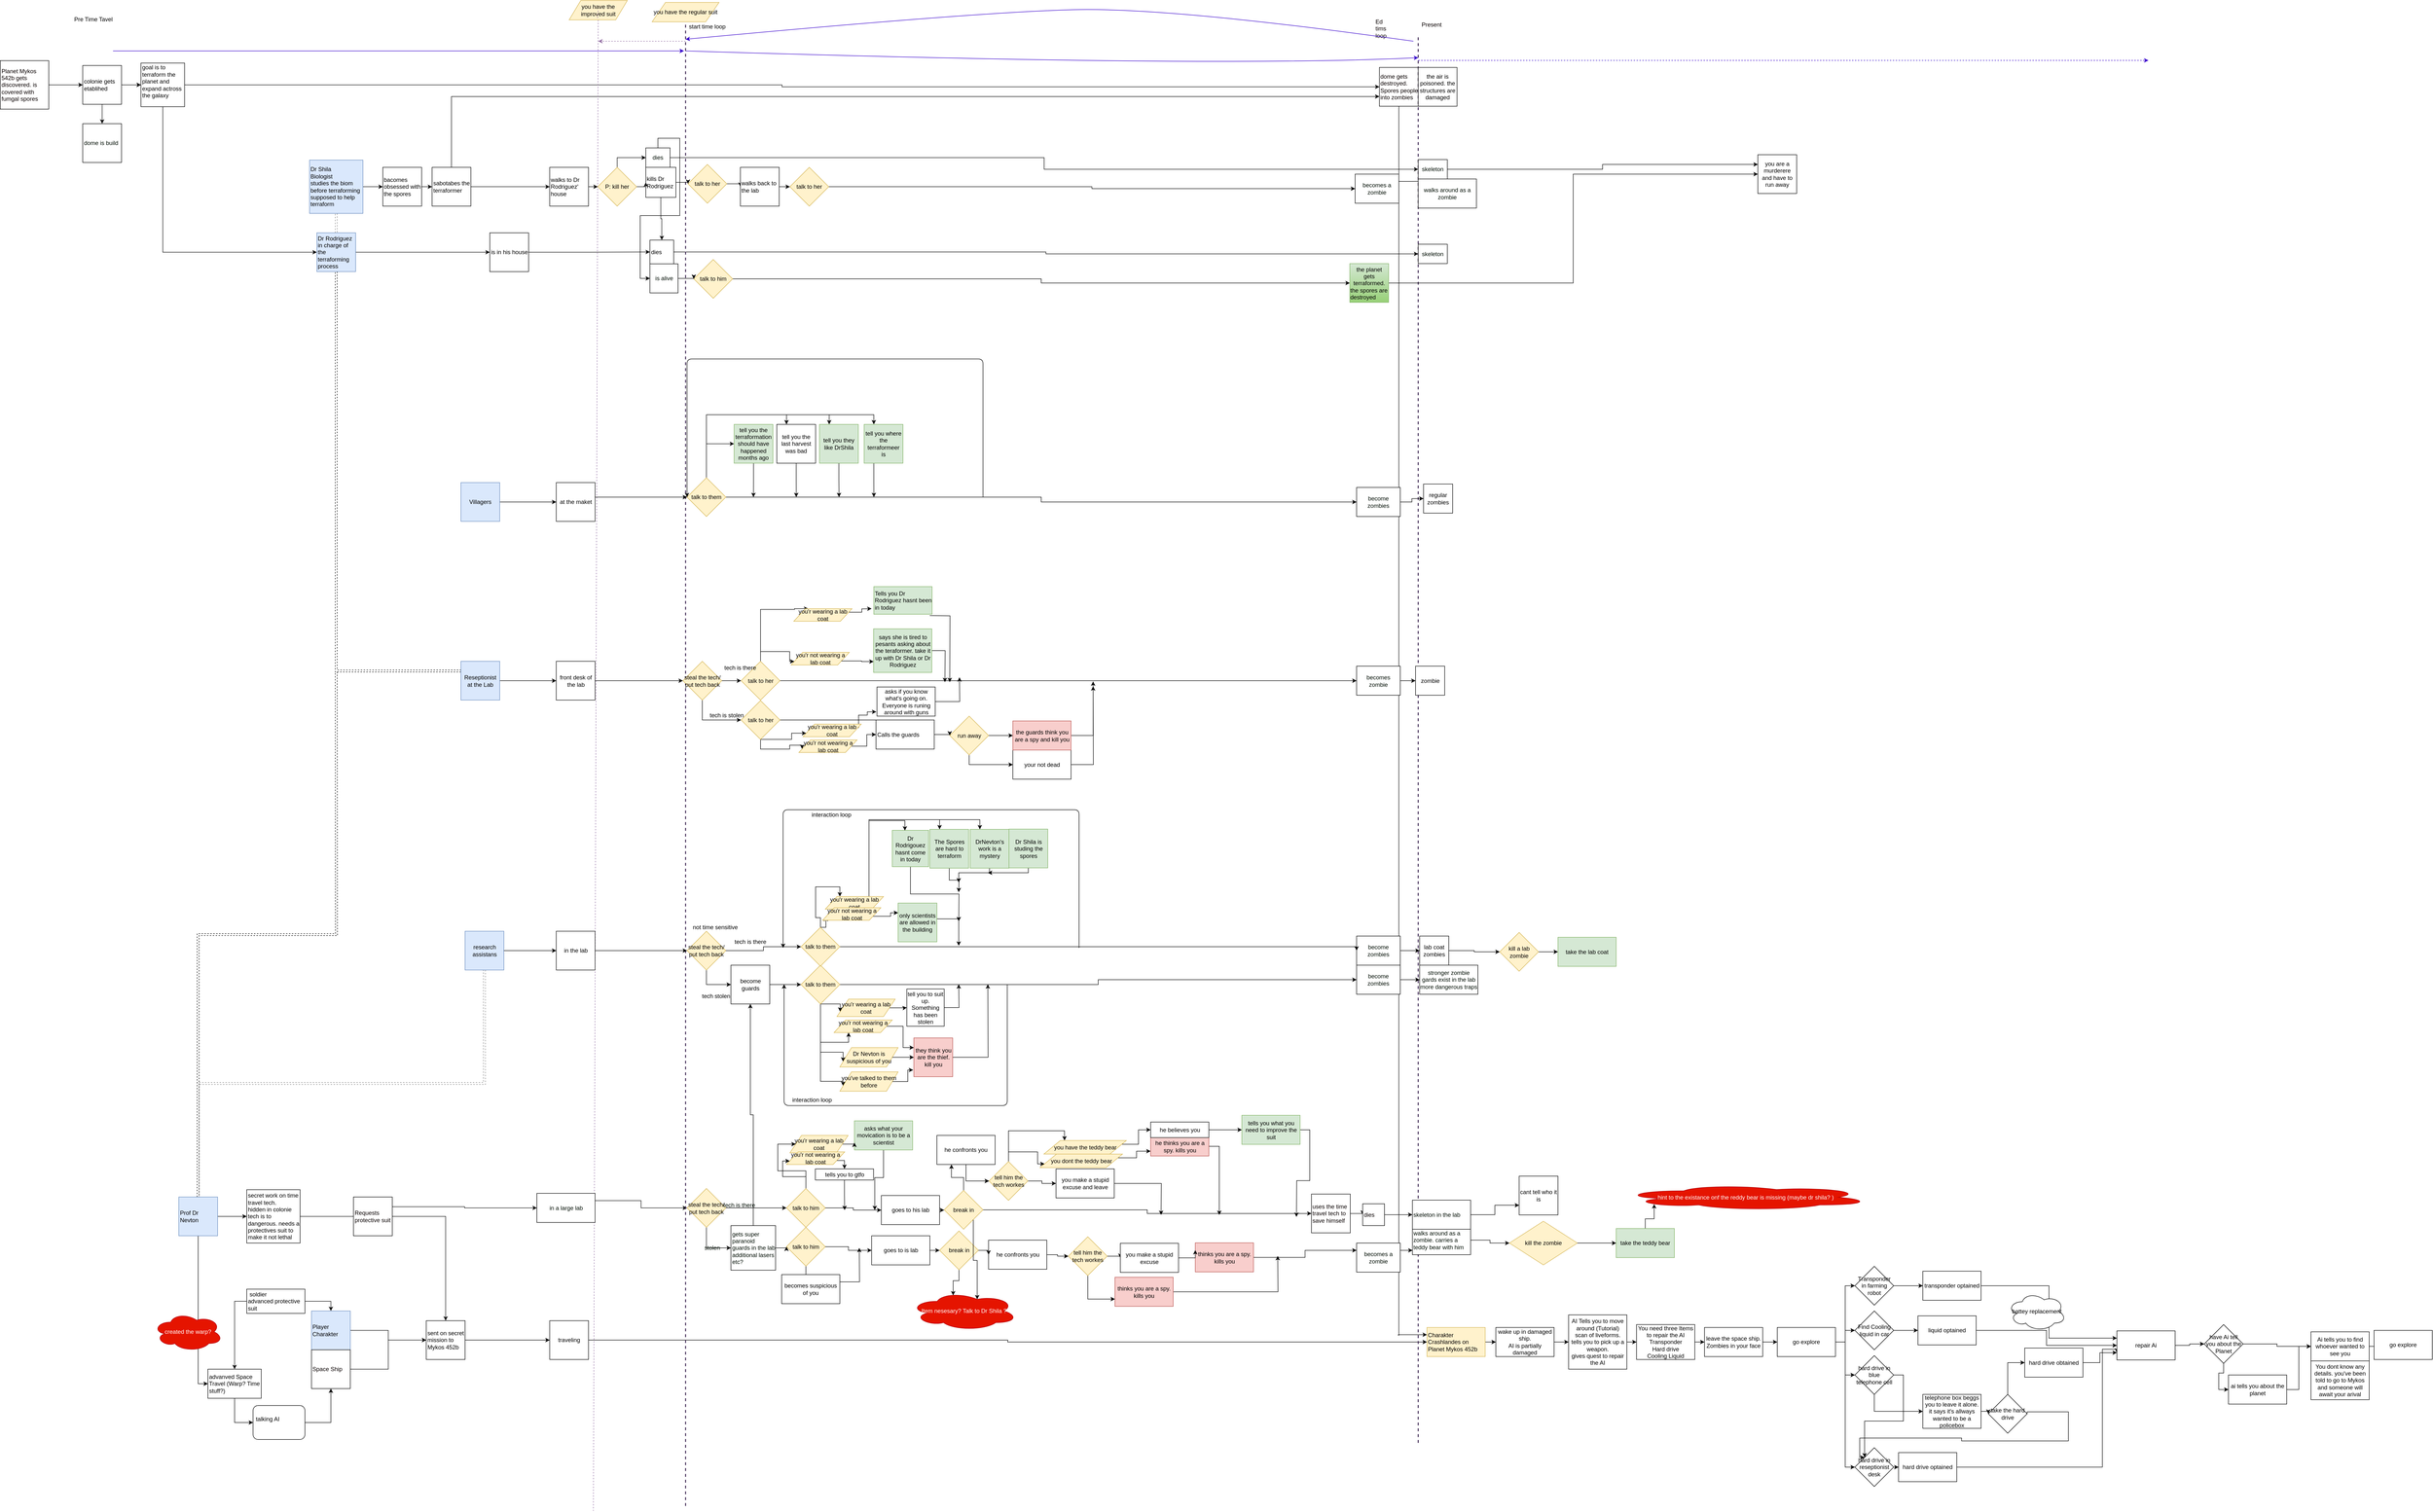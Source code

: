 <mxfile version="10.6.2" type="device"><diagram id="jSp0ot8f-wge2wBQ7_NU" name="story diagram"><mxGraphModel dx="2277" dy="1480" grid="1" gridSize="10" guides="1" tooltips="1" connect="1" arrows="1" fold="1" page="0" pageScale="1" pageWidth="827" pageHeight="1169" math="0" shadow="0"><root><mxCell id="0"/><mxCell id="1" parent="0"/><mxCell id="9Z5-_Qf1nB6eAZccRu6I-5" value="&lt;div&gt;Pre Time Tavel&lt;/div&gt;&lt;div&gt;&lt;br&gt;&lt;/div&gt;" style="text;html=1;resizable=0;points=[];autosize=1;align=left;verticalAlign=top;spacingTop=-4;" parent="1" vertex="1"><mxGeometry x="-662.5" y="-695" width="100" height="30" as="geometry"/></mxCell><mxCell id="jWg0YXqbs1lj9oeFrffK-1" style="edgeStyle=orthogonalEdgeStyle;rounded=0;orthogonalLoop=1;jettySize=auto;html=1;exitX=1;exitY=0.5;exitDx=0;exitDy=0;entryX=0;entryY=0.5;entryDx=0;entryDy=0;strokeColor=#000000;strokeWidth=1;fontColor=#000D03;align=left;" parent="1" source="9Z5-_Qf1nB6eAZccRu6I-6" target="qRmy2g2PNMq_cqommr8p-2" edge="1"><mxGeometry relative="1" as="geometry"><mxPoint x="2278.412" y="2042.353" as="targetPoint"/></mxGeometry></mxCell><mxCell id="9Z5-_Qf1nB6eAZccRu6I-6" value="Charakter Crashlandes on Planet Mykos 452b" style="rounded=0;whiteSpace=wrap;html=1;fillColor=#fff2cc;strokeColor=#d6b656;align=left;" parent="1" vertex="1"><mxGeometry x="2128" y="2012" width="120" height="60" as="geometry"/></mxCell><mxCell id="9Z5-_Qf1nB6eAZccRu6I-83" style="edgeStyle=orthogonalEdgeStyle;rounded=0;orthogonalLoop=1;jettySize=auto;html=1;exitX=0;exitY=0.5;exitDx=0;exitDy=0;entryX=0.5;entryY=0;entryDx=0;entryDy=0;strokeColor=#0F0F0F;fontColor=#080000;align=left;" parent="1" source="9Z5-_Qf1nB6eAZccRu6I-13" target="9Z5-_Qf1nB6eAZccRu6I-18" edge="1"><mxGeometry relative="1" as="geometry"/></mxCell><mxCell id="9Z5-_Qf1nB6eAZccRu6I-103" style="edgeStyle=orthogonalEdgeStyle;rounded=0;orthogonalLoop=1;jettySize=auto;html=1;exitX=1;exitY=0.5;exitDx=0;exitDy=0;entryX=0.5;entryY=0;entryDx=0;entryDy=0;strokeColor=#0F0F0F;fontColor=#080000;align=left;" parent="1" source="9Z5-_Qf1nB6eAZccRu6I-13" target="9Z5-_Qf1nB6eAZccRu6I-74" edge="1"><mxGeometry relative="1" as="geometry"/></mxCell><mxCell id="9Z5-_Qf1nB6eAZccRu6I-13" value="&lt;div&gt;&amp;nbsp;soldier &lt;br&gt;&lt;/div&gt;&lt;div&gt; advanced protective suit&lt;/div&gt;" style="rounded=0;whiteSpace=wrap;html=1;align=left;comic=0;" parent="1" vertex="1"><mxGeometry x="-304.5" y="1933" width="120" height="50" as="geometry"/></mxCell><mxCell id="9Z5-_Qf1nB6eAZccRu6I-25" style="edgeStyle=orthogonalEdgeStyle;rounded=0;orthogonalLoop=1;jettySize=auto;html=1;exitX=0.5;exitY=1;exitDx=0;exitDy=0;entryX=0;entryY=0.5;entryDx=0;entryDy=0;align=left;" parent="1" source="9Z5-_Qf1nB6eAZccRu6I-14" target="9Z5-_Qf1nB6eAZccRu6I-18" edge="1"><mxGeometry relative="1" as="geometry"/></mxCell><mxCell id="9Z5-_Qf1nB6eAZccRu6I-34" style="edgeStyle=orthogonalEdgeStyle;rounded=0;orthogonalLoop=1;jettySize=auto;html=1;exitX=1;exitY=0.5;exitDx=0;exitDy=0;entryX=0;entryY=0.5;entryDx=0;entryDy=0;align=left;" parent="1" source="9Z5-_Qf1nB6eAZccRu6I-14" target="9Z5-_Qf1nB6eAZccRu6I-31" edge="1"><mxGeometry relative="1" as="geometry"/></mxCell><mxCell id="-gffrjHdRzjerQ0BtQsw-102" style="edgeStyle=orthogonalEdgeStyle;rounded=0;orthogonalLoop=1;jettySize=auto;html=1;exitX=0.5;exitY=0;exitDx=0;exitDy=0;entryX=0.5;entryY=1;entryDx=0;entryDy=0;strokeColor=#878787;fontColor=#000000;align=left;shape=link;dashed=1;" parent="1" source="9Z5-_Qf1nB6eAZccRu6I-14" target="KewINzc7N-Ench5rb4aK-25" edge="1"><mxGeometry relative="1" as="geometry"/></mxCell><mxCell id="-gffrjHdRzjerQ0BtQsw-105" style="edgeStyle=orthogonalEdgeStyle;shape=link;rounded=0;orthogonalLoop=1;jettySize=auto;html=1;exitX=0.5;exitY=0;exitDx=0;exitDy=0;dashed=1;strokeColor=#000000;strokeWidth=1;fontColor=#000D03;align=left;" parent="1" source="9Z5-_Qf1nB6eAZccRu6I-14" edge="1"><mxGeometry relative="1" as="geometry"><mxPoint x="-120" y="660" as="targetPoint"/></mxGeometry></mxCell><mxCell id="9Z5-_Qf1nB6eAZccRu6I-14" value="Prof Dr Nevton " style="whiteSpace=wrap;html=1;aspect=fixed;align=left;fillColor=#dae8fc;strokeColor=#6c8ebf;" parent="1" vertex="1"><mxGeometry x="-444.5" y="1743" width="80" height="80" as="geometry"/></mxCell><mxCell id="KewINzc7N-Ench5rb4aK-18" style="edgeStyle=orthogonalEdgeStyle;rounded=0;orthogonalLoop=1;jettySize=auto;html=1;exitX=0.5;exitY=1;exitDx=0;exitDy=0;entryX=0;entryY=0.5;entryDx=0;entryDy=0;strokeColor=#000000;strokeWidth=1;fontColor=#000D03;align=left;" parent="1" source="9Z5-_Qf1nB6eAZccRu6I-18" target="9Z5-_Qf1nB6eAZccRu6I-8" edge="1"><mxGeometry relative="1" as="geometry"/></mxCell><mxCell id="9Z5-_Qf1nB6eAZccRu6I-18" value="&lt;div&gt;advanved Space Travel (Warp? Time stuff?)&lt;/div&gt;" style="rounded=0;whiteSpace=wrap;html=1;align=left;shadow=0;glass=0;" parent="1" vertex="1"><mxGeometry x="-384.5" y="2098" width="110" height="60" as="geometry"/></mxCell><mxCell id="9Z5-_Qf1nB6eAZccRu6I-28" value="created the warp?" style="ellipse;shape=cloud;whiteSpace=wrap;html=1;align=center;fillColor=#e51400;strokeColor=#B20000;fontColor=#ffffff;" parent="1" vertex="1"><mxGeometry x="-497" y="1981" width="143" height="80" as="geometry"/></mxCell><mxCell id="9Z5-_Qf1nB6eAZccRu6I-69" style="edgeStyle=orthogonalEdgeStyle;rounded=0;orthogonalLoop=1;jettySize=auto;html=1;exitX=1;exitY=0.5;exitDx=0;exitDy=0;entryX=0.5;entryY=0;entryDx=0;entryDy=0;strokeColor=#0F0F0F;align=left;" parent="1" source="9Z5-_Qf1nB6eAZccRu6I-31" target="9Z5-_Qf1nB6eAZccRu6I-32" edge="1"><mxGeometry relative="1" as="geometry"/></mxCell><mxCell id="9Z5-_Qf1nB6eAZccRu6I-31" value="&lt;div&gt;secret work on time travel tech.&lt;/div&gt;&lt;div&gt; hidden in colonie&lt;/div&gt;&lt;div&gt;tech is to dangerous. needs a protectives suit to make it not lethal&lt;/div&gt;" style="whiteSpace=wrap;html=1;aspect=fixed;align=left;" parent="1" vertex="1"><mxGeometry x="-304.5" y="1728" width="110" height="110" as="geometry"/></mxCell><mxCell id="9Z5-_Qf1nB6eAZccRu6I-33" style="edgeStyle=orthogonalEdgeStyle;rounded=0;orthogonalLoop=1;jettySize=auto;html=1;exitX=1;exitY=0.5;exitDx=0;exitDy=0;entryX=0;entryY=0.5;entryDx=0;entryDy=0;align=left;" parent="1" source="-gffrjHdRzjerQ0BtQsw-97" target="9Z5-_Qf1nB6eAZccRu6I-6" edge="1"><mxGeometry relative="1" as="geometry"/></mxCell><mxCell id="9Z5-_Qf1nB6eAZccRu6I-32" value="&lt;div&gt;sent on secret mission to Mykos 452b&lt;/div&gt;" style="whiteSpace=wrap;html=1;aspect=fixed;align=left;" parent="1" vertex="1"><mxGeometry x="65.5" y="1998" width="80" height="80" as="geometry"/></mxCell><mxCell id="9Z5-_Qf1nB6eAZccRu6I-39" style="edgeStyle=orthogonalEdgeStyle;rounded=0;orthogonalLoop=1;jettySize=auto;html=1;exitX=1;exitY=0.5;exitDx=0;exitDy=0;align=left;" parent="1" source="9Z5-_Qf1nB6eAZccRu6I-35" target="9Z5-_Qf1nB6eAZccRu6I-36" edge="1"><mxGeometry relative="1" as="geometry"/></mxCell><mxCell id="9Z5-_Qf1nB6eAZccRu6I-63" style="edgeStyle=orthogonalEdgeStyle;rounded=0;orthogonalLoop=1;jettySize=auto;html=1;exitX=1;exitY=0.5;exitDx=0;exitDy=0;entryX=0;entryY=0.5;entryDx=0;entryDy=0;strokeColor=#0F0F0F;align=left;" parent="1" source="9Z5-_Qf1nB6eAZccRu6I-40" target="9Z5-_Qf1nB6eAZccRu6I-56" edge="1"><mxGeometry relative="1" as="geometry"/></mxCell><mxCell id="-gffrjHdRzjerQ0BtQsw-104" style="edgeStyle=orthogonalEdgeStyle;shape=link;rounded=0;orthogonalLoop=1;jettySize=auto;html=1;exitX=0.5;exitY=1;exitDx=0;exitDy=0;entryX=0;entryY=0.25;entryDx=0;entryDy=0;dashed=1;strokeColor=#000000;strokeWidth=1;fontColor=#000D03;align=left;" parent="1" source="9Z5-_Qf1nB6eAZccRu6I-40" target="KewINzc7N-Ench5rb4aK-21" edge="1"><mxGeometry relative="1" as="geometry"/></mxCell><mxCell id="9Z5-_Qf1nB6eAZccRu6I-40" value="&lt;div&gt;Dr Rodriguez in charge of the terraforming process&lt;/div&gt;" style="whiteSpace=wrap;html=1;aspect=fixed;align=left;fillColor=#dae8fc;strokeColor=#6c8ebf;" parent="1" vertex="1"><mxGeometry x="-160" y="-245" width="80" height="80" as="geometry"/></mxCell><mxCell id="9Z5-_Qf1nB6eAZccRu6I-43" style="edgeStyle=orthogonalEdgeStyle;rounded=0;orthogonalLoop=1;jettySize=auto;html=1;exitX=0.5;exitY=1;exitDx=0;exitDy=0;entryX=0.5;entryY=0;entryDx=0;entryDy=0;strokeColor=#878787;shape=link;dashed=1;align=left;" parent="1" source="9Z5-_Qf1nB6eAZccRu6I-42" target="9Z5-_Qf1nB6eAZccRu6I-40" edge="1"><mxGeometry relative="1" as="geometry"/></mxCell><mxCell id="9Z5-_Qf1nB6eAZccRu6I-49" style="edgeStyle=orthogonalEdgeStyle;rounded=0;orthogonalLoop=1;jettySize=auto;html=1;exitX=1;exitY=0.5;exitDx=0;exitDy=0;entryX=0;entryY=0.5;entryDx=0;entryDy=0;strokeColor=#0F0F0F;align=left;" parent="1" source="9Z5-_Qf1nB6eAZccRu6I-42" target="9Z5-_Qf1nB6eAZccRu6I-45" edge="1"><mxGeometry relative="1" as="geometry"/></mxCell><mxCell id="9Z5-_Qf1nB6eAZccRu6I-42" value="&lt;div&gt;Dr Shila&lt;/div&gt;&lt;div&gt;Biologist&lt;/div&gt;&lt;div&gt;studies the biom before terraforming&lt;/div&gt;&lt;div&gt;supposed to help terraform&lt;br&gt;&lt;/div&gt;" style="whiteSpace=wrap;html=1;aspect=fixed;align=left;fillColor=#dae8fc;strokeColor=#6c8ebf;" parent="1" vertex="1"><mxGeometry x="-175" y="-395" width="110" height="110" as="geometry"/></mxCell><mxCell id="9Z5-_Qf1nB6eAZccRu6I-50" style="edgeStyle=orthogonalEdgeStyle;rounded=0;orthogonalLoop=1;jettySize=auto;html=1;exitX=1;exitY=0.5;exitDx=0;exitDy=0;entryX=0;entryY=0.5;entryDx=0;entryDy=0;strokeColor=#0F0F0F;align=left;" parent="1" source="9Z5-_Qf1nB6eAZccRu6I-45" target="9Z5-_Qf1nB6eAZccRu6I-46" edge="1"><mxGeometry relative="1" as="geometry"/></mxCell><mxCell id="9Z5-_Qf1nB6eAZccRu6I-45" value="&lt;div&gt;bacomes obsessed with the spores&lt;/div&gt;" style="whiteSpace=wrap;html=1;aspect=fixed;align=left;" parent="1" vertex="1"><mxGeometry x="-24" y="-380" width="80" height="80" as="geometry"/></mxCell><mxCell id="9Z5-_Qf1nB6eAZccRu6I-60" style="edgeStyle=orthogonalEdgeStyle;rounded=0;orthogonalLoop=1;jettySize=auto;html=1;exitX=1;exitY=0.5;exitDx=0;exitDy=0;entryX=0;entryY=0.5;entryDx=0;entryDy=0;strokeColor=#0F0F0F;align=left;" parent="1" source="9Z5-_Qf1nB6eAZccRu6I-46" target="9Z5-_Qf1nB6eAZccRu6I-57" edge="1"><mxGeometry relative="1" as="geometry"/></mxCell><mxCell id="KewINzc7N-Ench5rb4aK-7" style="edgeStyle=orthogonalEdgeStyle;rounded=0;orthogonalLoop=1;jettySize=auto;html=1;exitX=0.5;exitY=0;exitDx=0;exitDy=0;entryX=0;entryY=0.75;entryDx=0;entryDy=0;strokeColor=#000000;strokeWidth=1;fontColor=#000D03;align=left;" parent="1" source="9Z5-_Qf1nB6eAZccRu6I-46" target="9Z5-_Qf1nB6eAZccRu6I-88" edge="1"><mxGeometry relative="1" as="geometry"/></mxCell><mxCell id="9Z5-_Qf1nB6eAZccRu6I-46" value="&lt;div&gt;sabotabes the terraformer&lt;/div&gt;" style="whiteSpace=wrap;html=1;aspect=fixed;align=left;" parent="1" vertex="1"><mxGeometry x="77.5" y="-380" width="80" height="80" as="geometry"/></mxCell><mxCell id="9Z5-_Qf1nB6eAZccRu6I-52" style="edgeStyle=orthogonalEdgeStyle;rounded=0;orthogonalLoop=1;jettySize=auto;html=1;exitX=1;exitY=0.5;exitDx=0;exitDy=0;entryX=0;entryY=0.5;entryDx=0;entryDy=0;strokeColor=#0F0F0F;align=left;" parent="1" source="KewINzc7N-Ench5rb4aK-42" target="9Z5-_Qf1nB6eAZccRu6I-48" edge="1"><mxGeometry relative="1" as="geometry"/></mxCell><mxCell id="9Z5-_Qf1nB6eAZccRu6I-54" style="edgeStyle=orthogonalEdgeStyle;rounded=0;orthogonalLoop=1;jettySize=auto;html=1;exitX=0.5;exitY=1;exitDx=0;exitDy=0;entryX=0.5;entryY=0;entryDx=0;entryDy=0;strokeColor=#0F0F0F;align=left;" parent="1" source="9Z5-_Qf1nB6eAZccRu6I-47" target="9Z5-_Qf1nB6eAZccRu6I-53" edge="1"><mxGeometry relative="1" as="geometry"/></mxCell><mxCell id="9Z5-_Qf1nB6eAZccRu6I-47" value="&lt;div&gt;kills Dr Rodriguez&lt;/div&gt;" style="whiteSpace=wrap;html=1;aspect=fixed;align=left;" parent="1" vertex="1"><mxGeometry x="518" y="-380" width="62" height="62" as="geometry"/></mxCell><mxCell id="2q9M9Y6rGsGN-rLtECOU-34" style="edgeStyle=orthogonalEdgeStyle;rounded=0;orthogonalLoop=1;jettySize=auto;html=1;exitX=1;exitY=0.5;exitDx=0;exitDy=0;entryX=0;entryY=0.5;entryDx=0;entryDy=0;strokeColor=#080808;strokeWidth=1;fontColor=#000D03;align=left;" parent="1" source="KewINzc7N-Ench5rb4aK-44" target="2q9M9Y6rGsGN-rLtECOU-29" edge="1"><mxGeometry relative="1" as="geometry"/></mxCell><mxCell id="9Z5-_Qf1nB6eAZccRu6I-48" value="&lt;div&gt;walks back to the lab&lt;/div&gt;" style="whiteSpace=wrap;html=1;aspect=fixed;align=left;" parent="1" vertex="1"><mxGeometry x="713" y="-380" width="80" height="80" as="geometry"/></mxCell><mxCell id="2q9M9Y6rGsGN-rLtECOU-47" style="edgeStyle=orthogonalEdgeStyle;rounded=0;orthogonalLoop=1;jettySize=auto;html=1;exitX=1;exitY=0.5;exitDx=0;exitDy=0;strokeColor=#080808;strokeWidth=1;fontColor=#000D03;align=left;entryX=0;entryY=0.5;entryDx=0;entryDy=0;" parent="1" source="9Z5-_Qf1nB6eAZccRu6I-53" target="2q9M9Y6rGsGN-rLtECOU-49" edge="1"><mxGeometry relative="1" as="geometry"><mxPoint x="1882.759" y="-205.793" as="targetPoint"/></mxGeometry></mxCell><mxCell id="9Z5-_Qf1nB6eAZccRu6I-53" value="dies" style="whiteSpace=wrap;html=1;aspect=fixed;align=left;" parent="1" vertex="1"><mxGeometry x="526.5" y="-230" width="49" height="49" as="geometry"/></mxCell><mxCell id="9Z5-_Qf1nB6eAZccRu6I-62" style="edgeStyle=orthogonalEdgeStyle;rounded=0;orthogonalLoop=1;jettySize=auto;html=1;exitX=1;exitY=0.5;exitDx=0;exitDy=0;strokeColor=#0F0F0F;align=left;" parent="1" source="9Z5-_Qf1nB6eAZccRu6I-56" target="9Z5-_Qf1nB6eAZccRu6I-53" edge="1"><mxGeometry relative="1" as="geometry"><mxPoint x="406.5" y="-205" as="targetPoint"/></mxGeometry></mxCell><mxCell id="9Z5-_Qf1nB6eAZccRu6I-56" value="&lt;div&gt;is in his house&lt;/div&gt;" style="whiteSpace=wrap;html=1;aspect=fixed;align=left;" parent="1" vertex="1"><mxGeometry x="196.5" y="-245" width="80" height="80" as="geometry"/></mxCell><mxCell id="9Z5-_Qf1nB6eAZccRu6I-61" style="edgeStyle=orthogonalEdgeStyle;rounded=0;orthogonalLoop=1;jettySize=auto;html=1;exitX=1;exitY=0.5;exitDx=0;exitDy=0;entryX=0;entryY=0.5;entryDx=0;entryDy=0;strokeColor=#0F0F0F;align=left;" parent="1" target="9Z5-_Qf1nB6eAZccRu6I-47" edge="1"><mxGeometry relative="1" as="geometry"><mxPoint x="495.5" y="-340" as="sourcePoint"/></mxGeometry></mxCell><mxCell id="9Z5-_Qf1nB6eAZccRu6I-57" value="&lt;div&gt;walks to Dr Rodriguez' house&lt;/div&gt;" style="whiteSpace=wrap;html=1;aspect=fixed;align=left;" parent="1" vertex="1"><mxGeometry x="320" y="-380" width="80" height="80" as="geometry"/></mxCell><mxCell id="9Z5-_Qf1nB6eAZccRu6I-66" value="" style="endArrow=none;dashed=1;html=1;strokeColor=#432D57;fontColor=#080000;fillColor=#76608a;strokeWidth=2;align=left;" parent="1" source="KewINzc7N-Ench5rb4aK-3" edge="1"><mxGeometry width="50" height="50" relative="1" as="geometry"><mxPoint x="600" y="800" as="sourcePoint"/><mxPoint x="600" y="-680" as="targetPoint"/></mxGeometry></mxCell><mxCell id="9Z5-_Qf1nB6eAZccRu6I-67" value="&lt;div&gt;start time loop&lt;/div&gt;&lt;div&gt;&lt;br&gt;&lt;/div&gt;" style="text;html=1;resizable=0;points=[];autosize=1;align=left;verticalAlign=top;spacingTop=-4;" parent="1" vertex="1"><mxGeometry x="605" y="-680" width="90" height="30" as="geometry"/></mxCell><mxCell id="9Z5-_Qf1nB6eAZccRu6I-72" value="" style="endArrow=classic;html=1;strokeColor=#3700CC;fontColor=#000800;fillColor=#6a00ff;align=left;" parent="1" edge="1"><mxGeometry width="50" height="50" relative="1" as="geometry"><mxPoint x="-580" y="-620" as="sourcePoint"/><mxPoint x="596.667" y="-620" as="targetPoint"/></mxGeometry></mxCell><mxCell id="9Z5-_Qf1nB6eAZccRu6I-75" style="edgeStyle=orthogonalEdgeStyle;rounded=0;orthogonalLoop=1;jettySize=auto;html=1;exitX=1;exitY=0.5;exitDx=0;exitDy=0;strokeColor=#0F0F0F;fontColor=#080000;entryX=0;entryY=0.5;entryDx=0;entryDy=0;align=left;" parent="1" source="9Z5-_Qf1nB6eAZccRu6I-74" target="9Z5-_Qf1nB6eAZccRu6I-32" edge="1"><mxGeometry relative="1" as="geometry"><mxPoint x="-84.5" y="2038" as="targetPoint"/></mxGeometry></mxCell><mxCell id="9Z5-_Qf1nB6eAZccRu6I-74" value="&lt;div&gt;Player Charakter&lt;/div&gt;" style="whiteSpace=wrap;html=1;aspect=fixed;align=left;fillColor=#dae8fc;strokeColor=#6c8ebf;" parent="1" vertex="1"><mxGeometry x="-171" y="1978" width="80" height="80" as="geometry"/></mxCell><mxCell id="9Z5-_Qf1nB6eAZccRu6I-86" style="edgeStyle=orthogonalEdgeStyle;rounded=0;orthogonalLoop=1;jettySize=auto;html=1;exitX=1;exitY=0.5;exitDx=0;exitDy=0;entryX=0;entryY=0.5;entryDx=0;entryDy=0;strokeColor=#0F0F0F;fontColor=#080000;align=left;" parent="1" source="9Z5-_Qf1nB6eAZccRu6I-77" target="9Z5-_Qf1nB6eAZccRu6I-32" edge="1"><mxGeometry relative="1" as="geometry"/></mxCell><mxCell id="9Z5-_Qf1nB6eAZccRu6I-77" value="&lt;div&gt;Space Ship&lt;/div&gt;" style="whiteSpace=wrap;html=1;aspect=fixed;fontColor=#080000;align=left;" parent="1" vertex="1"><mxGeometry x="-171" y="2058" width="80" height="80" as="geometry"/></mxCell><mxCell id="9Z5-_Qf1nB6eAZccRu6I-87" value="&lt;div&gt;Requests protective suit&lt;/div&gt;" style="whiteSpace=wrap;html=1;aspect=fixed;fontColor=#080000;align=left;" parent="1" vertex="1"><mxGeometry x="-84.5" y="1743" width="80" height="80" as="geometry"/></mxCell><mxCell id="9Z5-_Qf1nB6eAZccRu6I-96" style="edgeStyle=orthogonalEdgeStyle;rounded=0;orthogonalLoop=1;jettySize=auto;html=1;exitX=0.5;exitY=1;exitDx=0;exitDy=0;entryX=0;entryY=0.25;entryDx=0;entryDy=0;strokeColor=#0F0F0F;fontColor=#080000;align=left;" parent="1" source="9Z5-_Qf1nB6eAZccRu6I-88" target="9Z5-_Qf1nB6eAZccRu6I-6" edge="1"><mxGeometry relative="1" as="geometry"><Array as="points"><mxPoint x="2069" y="2028"/></Array></mxGeometry></mxCell><mxCell id="9Z5-_Qf1nB6eAZccRu6I-88" value="dome gets destroyed. Spores people into zombies" style="whiteSpace=wrap;html=1;aspect=fixed;fontColor=#080000;align=left;" parent="1" vertex="1"><mxGeometry x="2030" y="-586" width="80" height="80" as="geometry"/></mxCell><mxCell id="9Z5-_Qf1nB6eAZccRu6I-89" value="" style="endArrow=none;dashed=1;html=1;strokeColor=#432D57;fontColor=#080000;fillColor=#76608a;strokeWidth=2;align=left;" parent="1" edge="1"><mxGeometry width="50" height="50" relative="1" as="geometry"><mxPoint x="2110" y="2250" as="sourcePoint"/><mxPoint x="2110" y="-650" as="targetPoint"/></mxGeometry></mxCell><mxCell id="9Z5-_Qf1nB6eAZccRu6I-90" value="Ed tims loop" style="text;html=1;strokeColor=none;fillColor=none;align=left;verticalAlign=middle;whiteSpace=wrap;rounded=0;fontColor=#080000;" parent="1" vertex="1"><mxGeometry x="2020" y="-676" width="40" height="20" as="geometry"/></mxCell><mxCell id="9Z5-_Qf1nB6eAZccRu6I-95" style="edgeStyle=orthogonalEdgeStyle;rounded=0;orthogonalLoop=1;jettySize=auto;html=1;exitX=1;exitY=0.5;exitDx=0;exitDy=0;entryX=0;entryY=0.5;entryDx=0;entryDy=0;strokeColor=#0F0F0F;fontColor=#080000;align=left;" parent="1" source="9Z5-_Qf1nB6eAZccRu6I-36" target="9Z5-_Qf1nB6eAZccRu6I-88" edge="1"><mxGeometry relative="1" as="geometry"/></mxCell><mxCell id="9Z5-_Qf1nB6eAZccRu6I-91" value="Planet Mykos 542b gets discovered. is covered with fumgal spores" style="whiteSpace=wrap;html=1;aspect=fixed;fontColor=#080000;align=left;" parent="1" vertex="1"><mxGeometry x="-812.5" y="-600" width="100" height="100" as="geometry"/></mxCell><mxCell id="9Z5-_Qf1nB6eAZccRu6I-97" value="" style="curved=1;endArrow=classic;html=1;strokeColor=#3700CC;fontColor=#000800;fillColor=#6a00ff;align=left;" parent="1" edge="1"><mxGeometry width="50" height="50" relative="1" as="geometry"><mxPoint x="2100" y="-640" as="sourcePoint"/><mxPoint x="600" y="-644" as="targetPoint"/><Array as="points"><mxPoint x="1600" y="-710"/><mxPoint x="1200" y="-700"/></Array></mxGeometry></mxCell><mxCell id="9Z5-_Qf1nB6eAZccRu6I-99" value="" style="curved=1;endArrow=classic;html=1;strokeColor=#3700CC;fontColor=#03FF3D;horizontal=0;verticalAlign=middle;fillColor=#6a00ff;align=left;" parent="1" edge="1"><mxGeometry width="50" height="50" relative="1" as="geometry"><mxPoint x="600" y="-620" as="sourcePoint"/><mxPoint x="2110" y="-606" as="targetPoint"/><Array as="points"><mxPoint x="1690" y="-586"/></Array></mxGeometry></mxCell><mxCell id="9Z5-_Qf1nB6eAZccRu6I-100" value="" style="endArrow=classic;html=1;strokeColor=#3700CC;fontColor=#000800;fillColor=#6a00ff;dashed=1;" parent="1" edge="1"><mxGeometry width="50" height="50" relative="1" as="geometry"><mxPoint x="2110" y="-600.5" as="sourcePoint"/><mxPoint x="3615" y="-600.5" as="targetPoint"/></mxGeometry></mxCell><mxCell id="9Z5-_Qf1nB6eAZccRu6I-101" value="&lt;div&gt;Present&lt;/div&gt;&lt;div&gt;&lt;br&gt;&lt;/div&gt;" style="text;html=1;resizable=0;points=[];autosize=1;align=left;verticalAlign=top;spacingTop=-4;fontColor=#080000;" parent="1" vertex="1"><mxGeometry x="2115" y="-684" width="60" height="30" as="geometry"/></mxCell><mxCell id="9Z5-_Qf1nB6eAZccRu6I-107" style="edgeStyle=orthogonalEdgeStyle;rounded=0;orthogonalLoop=1;jettySize=auto;html=1;exitX=1;exitY=0.5;exitDx=0;exitDy=0;entryX=0;entryY=0.5;entryDx=0;entryDy=0;strokeColor=#0F0F0F;fontColor=#080000;align=left;" parent="1" source="9Z5-_Qf1nB6eAZccRu6I-104" target="9Z5-_Qf1nB6eAZccRu6I-105" edge="1"><mxGeometry relative="1" as="geometry"/></mxCell><mxCell id="9Z5-_Qf1nB6eAZccRu6I-104" value="&lt;div&gt;uses the time travel tech to save himself&lt;/div&gt;" style="whiteSpace=wrap;html=1;aspect=fixed;fontColor=#080000;align=left;" parent="1" vertex="1"><mxGeometry x="1890" y="1737" width="80" height="80" as="geometry"/></mxCell><mxCell id="2q9M9Y6rGsGN-rLtECOU-18" style="edgeStyle=orthogonalEdgeStyle;rounded=0;orthogonalLoop=1;jettySize=auto;html=1;exitX=1;exitY=0.5;exitDx=0;exitDy=0;entryX=0;entryY=0.5;entryDx=0;entryDy=0;strokeColor=#080808;strokeWidth=1;fontColor=#000D03;align=left;" parent="1" source="9Z5-_Qf1nB6eAZccRu6I-105" target="2q9M9Y6rGsGN-rLtECOU-17" edge="1"><mxGeometry relative="1" as="geometry"/></mxCell><mxCell id="9Z5-_Qf1nB6eAZccRu6I-105" value="&lt;div&gt;dies&lt;br&gt;&lt;/div&gt;" style="whiteSpace=wrap;html=1;aspect=fixed;fontColor=#080000;align=left;" parent="1" vertex="1"><mxGeometry x="1995.5" y="1757" width="45" height="45" as="geometry"/></mxCell><mxCell id="9Z5-_Qf1nB6eAZccRu6I-110" value="dome is build" style="whiteSpace=wrap;html=1;aspect=fixed;fontColor=#000D03;align=left;" parent="1" vertex="1"><mxGeometry x="-642.5" y="-470" width="80" height="80" as="geometry"/></mxCell><mxCell id="9Z5-_Qf1nB6eAZccRu6I-113" style="edgeStyle=orthogonalEdgeStyle;rounded=0;orthogonalLoop=1;jettySize=auto;html=1;exitX=0.5;exitY=1;exitDx=0;exitDy=0;entryX=0.5;entryY=0;entryDx=0;entryDy=0;strokeColor=#0F0F0F;fontColor=#000D03;align=left;" parent="1" source="9Z5-_Qf1nB6eAZccRu6I-35" target="9Z5-_Qf1nB6eAZccRu6I-110" edge="1"><mxGeometry relative="1" as="geometry"/></mxCell><mxCell id="9Z5-_Qf1nB6eAZccRu6I-35" value="&lt;div&gt;colonie gets etablihed &lt;br&gt;&lt;/div&gt;" style="whiteSpace=wrap;html=1;aspect=fixed;align=left;" parent="1" vertex="1"><mxGeometry x="-642.5" y="-590" width="80" height="80" as="geometry"/></mxCell><mxCell id="9Z5-_Qf1nB6eAZccRu6I-111" style="edgeStyle=orthogonalEdgeStyle;rounded=0;orthogonalLoop=1;jettySize=auto;html=1;exitX=1;exitY=0.5;exitDx=0;exitDy=0;entryX=0;entryY=0.5;entryDx=0;entryDy=0;strokeColor=#0F0F0F;fontColor=#080000;align=left;" parent="1" source="9Z5-_Qf1nB6eAZccRu6I-91" target="9Z5-_Qf1nB6eAZccRu6I-35" edge="1"><mxGeometry relative="1" as="geometry"><mxPoint x="-712.5" y="-550.529" as="sourcePoint"/><mxPoint x="1707.5" y="-550.529" as="targetPoint"/></mxGeometry></mxCell><mxCell id="9Z5-_Qf1nB6eAZccRu6I-115" style="edgeStyle=orthogonalEdgeStyle;rounded=0;orthogonalLoop=1;jettySize=auto;html=1;exitX=0.5;exitY=1;exitDx=0;exitDy=0;entryX=0;entryY=0.5;entryDx=0;entryDy=0;strokeColor=#0F0F0F;fontColor=#000D03;align=left;" parent="1" source="9Z5-_Qf1nB6eAZccRu6I-36" target="9Z5-_Qf1nB6eAZccRu6I-40" edge="1"><mxGeometry relative="1" as="geometry"/></mxCell><mxCell id="9Z5-_Qf1nB6eAZccRu6I-36" value="&lt;div&gt;goal is to terraform the planet and expand actross the galaxy&lt;/div&gt;&lt;div&gt;&lt;br&gt;&lt;/div&gt;" style="whiteSpace=wrap;html=1;aspect=fixed;align=left;" parent="1" vertex="1"><mxGeometry x="-522.5" y="-595" width="90" height="90" as="geometry"/></mxCell><mxCell id="9Z5-_Qf1nB6eAZccRu6I-114" style="edgeStyle=orthogonalEdgeStyle;rounded=0;orthogonalLoop=1;jettySize=auto;html=1;exitX=1;exitY=0.5;exitDx=0;exitDy=0;entryX=0;entryY=0.5;entryDx=0;entryDy=0;strokeColor=#0F0F0F;fontColor=#080000;align=left;" parent="1" source="9Z5-_Qf1nB6eAZccRu6I-35" target="9Z5-_Qf1nB6eAZccRu6I-36" edge="1"><mxGeometry relative="1" as="geometry"><mxPoint x="-561.912" y="-550.529" as="sourcePoint"/><mxPoint x="1707.5" y="-550.529" as="targetPoint"/></mxGeometry></mxCell><mxCell id="2q9M9Y6rGsGN-rLtECOU-1" value="" style="endArrow=none;dashed=1;html=1;strokeColor=#9673a6;strokeWidth=1;fontColor=#000D03;align=left;fillColor=#e1d5e7;" parent="1" source="KewINzc7N-Ench5rb4aK-1" edge="1"><mxGeometry width="50" height="50" relative="1" as="geometry"><mxPoint x="418.5" y="-688" as="sourcePoint"/><mxPoint x="410" y="2390" as="targetPoint"/></mxGeometry></mxCell><mxCell id="2q9M9Y6rGsGN-rLtECOU-11" style="edgeStyle=orthogonalEdgeStyle;rounded=0;orthogonalLoop=1;jettySize=auto;html=1;exitX=0.5;exitY=1;exitDx=0;exitDy=0;entryX=0;entryY=0.5;entryDx=0;entryDy=0;strokeColor=#080808;strokeWidth=1;fontColor=#000D03;align=left;" parent="1" source="2q9M9Y6rGsGN-rLtECOU-3" target="2q9M9Y6rGsGN-rLtECOU-10" edge="1"><mxGeometry relative="1" as="geometry"/></mxCell><mxCell id="2q9M9Y6rGsGN-rLtECOU-3" value="steal the tech/ put tech back" style="rhombus;whiteSpace=wrap;html=1;align=center;fillColor=#fff2cc;strokeColor=#d6b656;" parent="1" vertex="1"><mxGeometry x="603" y="1725.5" width="80" height="80" as="geometry"/></mxCell><mxCell id="2q9M9Y6rGsGN-rLtECOU-4" style="edgeStyle=orthogonalEdgeStyle;rounded=0;orthogonalLoop=1;jettySize=auto;html=1;exitX=1;exitY=0.25;exitDx=0;exitDy=0;entryX=0;entryY=0.5;entryDx=0;entryDy=0;strokeColor=#0F0F0F;fontColor=#080000;align=left;" parent="1" source="2q9M9Y6rGsGN-rLtECOU-58" target="2q9M9Y6rGsGN-rLtECOU-3" edge="1"><mxGeometry relative="1" as="geometry"><mxPoint x="88" y="1763" as="sourcePoint"/><mxPoint x="1648" y="1763" as="targetPoint"/></mxGeometry></mxCell><mxCell id="KewINzc7N-Ench5rb4aK-35" style="edgeStyle=orthogonalEdgeStyle;rounded=0;orthogonalLoop=1;jettySize=auto;html=1;exitX=0.5;exitY=0;exitDx=0;exitDy=0;entryX=0.5;entryY=1;entryDx=0;entryDy=0;strokeColor=#000000;strokeWidth=1;fontColor=#000D03;align=left;" parent="1" source="2q9M9Y6rGsGN-rLtECOU-10" target="KewINzc7N-Ench5rb4aK-26" edge="1"><mxGeometry relative="1" as="geometry"/></mxCell><mxCell id="2q9M9Y6rGsGN-rLtECOU-10" value="&lt;div&gt;gets super paranoid&lt;/div&gt;&lt;div&gt;guards in the lab&lt;/div&gt;&lt;div&gt;additional lasers etc?&lt;br&gt;&lt;/div&gt;" style="whiteSpace=wrap;html=1;aspect=fixed;rounded=0;shadow=0;glass=0;comic=0;fontColor=#000D03;align=left;" parent="1" vertex="1"><mxGeometry x="693.5" y="1802" width="92" height="92" as="geometry"/></mxCell><mxCell id="2q9M9Y6rGsGN-rLtECOU-21" style="edgeStyle=orthogonalEdgeStyle;rounded=0;orthogonalLoop=1;jettySize=auto;html=1;exitX=1;exitY=0.5;exitDx=0;exitDy=0;entryX=0;entryY=0.5;entryDx=0;entryDy=0;strokeColor=#080808;strokeWidth=1;fontColor=#000D03;align=left;" parent="1" source="2q9M9Y6rGsGN-rLtECOU-16" target="2q9M9Y6rGsGN-rLtECOU-19" edge="1"><mxGeometry relative="1" as="geometry"/></mxCell><mxCell id="2q9M9Y6rGsGN-rLtECOU-16" value="walks around as a zombie. carries a teddy bear with him" style="rounded=0;whiteSpace=wrap;html=1;shadow=0;glass=0;comic=0;fontColor=#000D03;align=left;" parent="1" vertex="1"><mxGeometry x="2098" y="1802" width="120" height="60" as="geometry"/></mxCell><mxCell id="1emrmLxsJvlxNqD54Pyj-6" style="edgeStyle=orthogonalEdgeStyle;rounded=0;orthogonalLoop=1;jettySize=auto;html=1;exitX=1;exitY=0.5;exitDx=0;exitDy=0;entryX=0;entryY=0.75;entryDx=0;entryDy=0;strokeColor=#000000;strokeWidth=1;fontColor=#000D03;align=left;" parent="1" source="2q9M9Y6rGsGN-rLtECOU-17" target="1emrmLxsJvlxNqD54Pyj-5" edge="1"><mxGeometry relative="1" as="geometry"/></mxCell><mxCell id="2q9M9Y6rGsGN-rLtECOU-17" value="skeleton in the lab" style="rounded=0;whiteSpace=wrap;html=1;shadow=0;glass=0;comic=0;fontColor=#000D03;align=left;" parent="1" vertex="1"><mxGeometry x="2098" y="1749.5" width="120" height="60" as="geometry"/></mxCell><mxCell id="2q9M9Y6rGsGN-rLtECOU-19" value="&lt;div&gt;kill the zombie&lt;/div&gt;" style="rhombus;whiteSpace=wrap;html=1;rounded=0;shadow=0;glass=0;comic=0;align=center;fillColor=#fff2cc;strokeColor=#d6b656;" parent="1" vertex="1"><mxGeometry x="2298" y="1793" width="140" height="90" as="geometry"/></mxCell><mxCell id="2q9M9Y6rGsGN-rLtECOU-24" value="&lt;div&gt;stronger zombie gards exist in the lab&lt;/div&gt;&lt;div&gt;more dangerous traps&lt;br&gt;&lt;/div&gt;" style="rounded=0;whiteSpace=wrap;html=1;shadow=0;glass=0;comic=0;fontColor=#000D03;align=center;" parent="1" vertex="1"><mxGeometry x="2113" y="1265" width="120" height="60" as="geometry"/></mxCell><mxCell id="2q9M9Y6rGsGN-rLtECOU-39" style="edgeStyle=orthogonalEdgeStyle;rounded=0;orthogonalLoop=1;jettySize=auto;html=1;exitX=1;exitY=0.25;exitDx=0;exitDy=0;strokeColor=#080808;strokeWidth=1;fontColor=#000D03;align=left;" parent="1" source="2q9M9Y6rGsGN-rLtECOU-29" edge="1"><mxGeometry relative="1" as="geometry"><mxPoint x="2120.471" y="-351.235" as="targetPoint"/></mxGeometry></mxCell><mxCell id="2q9M9Y6rGsGN-rLtECOU-29" value="&lt;div&gt;becomes a zombie&lt;/div&gt;" style="rounded=0;whiteSpace=wrap;html=1;shadow=0;glass=0;comic=0;fontColor=#000D03;align=center;" parent="1" vertex="1"><mxGeometry x="1980" y="-366" width="90" height="60" as="geometry"/></mxCell><mxCell id="2q9M9Y6rGsGN-rLtECOU-38" style="edgeStyle=orthogonalEdgeStyle;rounded=0;orthogonalLoop=1;jettySize=auto;html=1;exitX=1;exitY=0.25;exitDx=0;exitDy=0;strokeColor=#080808;strokeWidth=1;fontColor=#000D03;align=left;" parent="1" source="2q9M9Y6rGsGN-rLtECOU-30" edge="1"><mxGeometry relative="1" as="geometry"><mxPoint x="2098.345" y="1853.103" as="targetPoint"/></mxGeometry></mxCell><mxCell id="2q9M9Y6rGsGN-rLtECOU-30" value="&lt;div&gt;becomes a zombie&lt;/div&gt;" style="rounded=0;whiteSpace=wrap;html=1;shadow=0;glass=0;comic=0;fontColor=#000D03;align=center;" parent="1" vertex="1"><mxGeometry x="1983" y="1838" width="90" height="60" as="geometry"/></mxCell><mxCell id="KewINzc7N-Ench5rb4aK-57" style="edgeStyle=orthogonalEdgeStyle;rounded=0;orthogonalLoop=1;jettySize=auto;html=1;exitX=1;exitY=0.5;exitDx=0;exitDy=0;entryX=0;entryY=0.5;entryDx=0;entryDy=0;strokeColor=#000000;strokeWidth=1;fontColor=#000D03;align=left;" parent="1" source="KewINzc7N-Ench5rb4aK-28" target="KewINzc7N-Ench5rb4aK-56" edge="1"><mxGeometry relative="1" as="geometry"/></mxCell><mxCell id="KewINzc7N-Ench5rb4aK-28" value="&lt;div&gt;become zombies&lt;/div&gt;" style="rounded=0;whiteSpace=wrap;html=1;shadow=0;glass=0;comic=0;fontColor=#000D03;align=center;" parent="1" vertex="1"><mxGeometry x="1983" y="1205" width="90" height="60" as="geometry"/></mxCell><mxCell id="2q9M9Y6rGsGN-rLtECOU-35" style="edgeStyle=orthogonalEdgeStyle;rounded=0;orthogonalLoop=1;jettySize=auto;html=1;exitX=1;exitY=0.5;exitDx=0;exitDy=0;entryX=0;entryY=0.25;entryDx=0;entryDy=0;strokeColor=#080808;strokeWidth=1;fontColor=#000D03;align=left;" parent="1" source="-gffrjHdRzjerQ0BtQsw-73" target="2q9M9Y6rGsGN-rLtECOU-30" edge="1"><mxGeometry relative="1" as="geometry"><mxPoint x="859.571" y="1848.429" as="sourcePoint"/><mxPoint x="1761" y="1858.429" as="targetPoint"/></mxGeometry></mxCell><mxCell id="2q9M9Y6rGsGN-rLtECOU-40" value="walks around as a zombie" style="rounded=0;whiteSpace=wrap;html=1;shadow=0;glass=0;comic=0;fontColor=#000D03;align=center;" parent="1" vertex="1"><mxGeometry x="2110" y="-356" width="120" height="60" as="geometry"/></mxCell><mxCell id="2q9M9Y6rGsGN-rLtECOU-44" style="edgeStyle=orthogonalEdgeStyle;rounded=0;orthogonalLoop=1;jettySize=auto;html=1;exitX=0.5;exitY=0;exitDx=0;exitDy=0;entryX=0;entryY=0.5;entryDx=0;entryDy=0;strokeColor=#080808;strokeWidth=1;fontColor=#000D03;align=left;" parent="1" source="2q9M9Y6rGsGN-rLtECOU-41" target="2q9M9Y6rGsGN-rLtECOU-43" edge="1"><mxGeometry relative="1" as="geometry"/></mxCell><mxCell id="2q9M9Y6rGsGN-rLtECOU-41" value="&lt;div&gt;P: kill her&lt;/div&gt;" style="rhombus;whiteSpace=wrap;html=1;rounded=0;shadow=0;glass=0;comic=0;align=center;fillColor=#fff2cc;strokeColor=#d6b656;" parent="1" vertex="1"><mxGeometry x="419" y="-380" width="80" height="80" as="geometry"/></mxCell><mxCell id="2q9M9Y6rGsGN-rLtECOU-42" style="edgeStyle=orthogonalEdgeStyle;rounded=0;orthogonalLoop=1;jettySize=auto;html=1;exitX=1;exitY=0.5;exitDx=0;exitDy=0;entryX=0;entryY=0.5;entryDx=0;entryDy=0;strokeColor=#0F0F0F;align=left;" parent="1" source="9Z5-_Qf1nB6eAZccRu6I-57" target="2q9M9Y6rGsGN-rLtECOU-41" edge="1"><mxGeometry relative="1" as="geometry"><mxPoint x="408.667" y="-339.667" as="sourcePoint"/><mxPoint x="521.167" y="-339.667" as="targetPoint"/></mxGeometry></mxCell><mxCell id="2q9M9Y6rGsGN-rLtECOU-45" style="edgeStyle=orthogonalEdgeStyle;rounded=0;orthogonalLoop=1;jettySize=auto;html=1;exitX=1;exitY=0.5;exitDx=0;exitDy=0;strokeColor=#080808;strokeWidth=1;fontColor=#000D03;align=left;entryX=0;entryY=0.5;entryDx=0;entryDy=0;" parent="1" source="2q9M9Y6rGsGN-rLtECOU-43" target="2q9M9Y6rGsGN-rLtECOU-46" edge="1"><mxGeometry relative="1" as="geometry"><mxPoint x="1895" y="-429.667" as="targetPoint"/></mxGeometry></mxCell><mxCell id="2q9M9Y6rGsGN-rLtECOU-57" style="edgeStyle=orthogonalEdgeStyle;rounded=0;orthogonalLoop=1;jettySize=auto;html=1;exitX=0.5;exitY=0;exitDx=0;exitDy=0;strokeColor=#000000;strokeWidth=1;fontColor=#000D03;align=left;entryX=0;entryY=0.5;entryDx=0;entryDy=0;" parent="1" source="2q9M9Y6rGsGN-rLtECOU-43" target="2q9M9Y6rGsGN-rLtECOU-55" edge="1"><mxGeometry relative="1" as="geometry"><mxPoint x="556.5" y="-470" as="targetPoint"/></mxGeometry></mxCell><mxCell id="2q9M9Y6rGsGN-rLtECOU-43" value="dies" style="rounded=0;whiteSpace=wrap;html=1;shadow=0;glass=0;comic=0;fontColor=#000D03;align=center;" parent="1" vertex="1"><mxGeometry x="518" y="-420" width="50" height="40" as="geometry"/></mxCell><mxCell id="KewINzc7N-Ench5rb4aK-14" style="edgeStyle=orthogonalEdgeStyle;rounded=0;orthogonalLoop=1;jettySize=auto;html=1;exitX=1;exitY=0.5;exitDx=0;exitDy=0;entryX=0;entryY=0.25;entryDx=0;entryDy=0;strokeColor=#000000;strokeWidth=1;fontColor=#000D03;align=left;" parent="1" source="2q9M9Y6rGsGN-rLtECOU-46" target="KewINzc7N-Ench5rb4aK-9" edge="1"><mxGeometry relative="1" as="geometry"/></mxCell><mxCell id="2q9M9Y6rGsGN-rLtECOU-46" value="skeleton" style="rounded=0;whiteSpace=wrap;html=1;shadow=0;glass=0;comic=0;fontColor=#000D03;align=center;" parent="1" vertex="1"><mxGeometry x="2110" y="-396" width="60" height="40" as="geometry"/></mxCell><mxCell id="2q9M9Y6rGsGN-rLtECOU-49" value="skeleton" style="rounded=0;whiteSpace=wrap;html=1;shadow=0;glass=0;comic=0;fontColor=#000D03;align=center;" parent="1" vertex="1"><mxGeometry x="2110" y="-221.5" width="60" height="40" as="geometry"/></mxCell><mxCell id="2q9M9Y6rGsGN-rLtECOU-54" value="" style="endArrow=classic;html=1;strokeColor=#9673a6;strokeWidth=1;fontColor=#000D03;align=left;fillColor=#e1d5e7;dashed=1;" parent="1" edge="1"><mxGeometry width="50" height="50" relative="1" as="geometry"><mxPoint x="600" y="-640" as="sourcePoint"/><mxPoint x="420" y="-640" as="targetPoint"/></mxGeometry></mxCell><mxCell id="KewINzc7N-Ench5rb4aK-6" style="edgeStyle=orthogonalEdgeStyle;rounded=0;orthogonalLoop=1;jettySize=auto;html=1;exitX=1;exitY=0.5;exitDx=0;exitDy=0;entryX=0;entryY=0.5;entryDx=0;entryDy=0;strokeColor=#000000;strokeWidth=1;fontColor=#000D03;align=left;" parent="1" source="KewINzc7N-Ench5rb4aK-40" target="KewINzc7N-Ench5rb4aK-5" edge="1"><mxGeometry relative="1" as="geometry"/></mxCell><mxCell id="2q9M9Y6rGsGN-rLtECOU-55" value="is alive" style="rounded=0;whiteSpace=wrap;html=1;shadow=0;glass=0;comic=0;fontColor=#000D03;align=center;" parent="1" vertex="1"><mxGeometry x="526.5" y="-181" width="58" height="60" as="geometry"/></mxCell><mxCell id="2q9M9Y6rGsGN-rLtECOU-58" value="in a large lab" style="rounded=0;whiteSpace=wrap;html=1;shadow=0;glass=0;comic=0;fontColor=#000D03;align=center;" parent="1" vertex="1"><mxGeometry x="293.5" y="1735.5" width="120" height="60" as="geometry"/></mxCell><mxCell id="2q9M9Y6rGsGN-rLtECOU-59" style="edgeStyle=orthogonalEdgeStyle;rounded=0;orthogonalLoop=1;jettySize=auto;html=1;exitX=1;exitY=0.25;exitDx=0;exitDy=0;entryX=0;entryY=0.5;entryDx=0;entryDy=0;strokeColor=#0F0F0F;fontColor=#080000;align=left;" parent="1" source="9Z5-_Qf1nB6eAZccRu6I-87" target="2q9M9Y6rGsGN-rLtECOU-58" edge="1"><mxGeometry relative="1" as="geometry"><mxPoint x="-4" y="1763" as="sourcePoint"/><mxPoint x="660" y="1766" as="targetPoint"/></mxGeometry></mxCell><mxCell id="2q9M9Y6rGsGN-rLtECOU-62" value="stolen" style="text;html=1;resizable=0;points=[];autosize=1;align=left;verticalAlign=top;spacingTop=-4;fontColor=#000D03;" parent="1" vertex="1"><mxGeometry x="637" y="1838" width="50" height="20" as="geometry"/></mxCell><mxCell id="2q9M9Y6rGsGN-rLtECOU-63" value="tech is there" style="text;html=1;resizable=0;points=[];autosize=1;align=left;verticalAlign=top;spacingTop=-4;fontColor=#000D03;" parent="1" vertex="1"><mxGeometry x="676" y="1750" width="80" height="20" as="geometry"/></mxCell><mxCell id="-gffrjHdRzjerQ0BtQsw-80" style="edgeStyle=orthogonalEdgeStyle;rounded=0;orthogonalLoop=1;jettySize=auto;html=1;exitX=1;exitY=0.5;exitDx=0;exitDy=0;strokeColor=#000000;strokeWidth=1;fontColor=#000D03;align=left;" parent="1" source="2q9M9Y6rGsGN-rLtECOU-64" target="-gffrjHdRzjerQ0BtQsw-81" edge="1"><mxGeometry relative="1" as="geometry"><mxPoint x="1398" y="1710" as="targetPoint"/></mxGeometry></mxCell><mxCell id="-gffrjHdRzjerQ0BtQsw-86" style="edgeStyle=orthogonalEdgeStyle;rounded=0;orthogonalLoop=1;jettySize=auto;html=1;exitX=0.5;exitY=0;exitDx=0;exitDy=0;entryX=0.25;entryY=0;entryDx=0;entryDy=0;strokeColor=#000000;strokeWidth=1;fontColor=#000D03;align=left;" parent="1" source="2q9M9Y6rGsGN-rLtECOU-64" target="2q9M9Y6rGsGN-rLtECOU-75" edge="1"><mxGeometry relative="1" as="geometry"/></mxCell><mxCell id="-gffrjHdRzjerQ0BtQsw-87" style="edgeStyle=orthogonalEdgeStyle;rounded=0;orthogonalLoop=1;jettySize=auto;html=1;exitX=0.5;exitY=0;exitDx=0;exitDy=0;entryX=0;entryY=0.75;entryDx=0;entryDy=0;strokeColor=#000000;strokeWidth=1;fontColor=#000D03;align=left;" parent="1" source="2q9M9Y6rGsGN-rLtECOU-64" target="2q9M9Y6rGsGN-rLtECOU-110" edge="1"><mxGeometry relative="1" as="geometry"/></mxCell><mxCell id="2q9M9Y6rGsGN-rLtECOU-64" value="&lt;div&gt;tell him the tech workes&lt;/div&gt;" style="rhombus;whiteSpace=wrap;html=1;rounded=0;shadow=0;glass=0;comic=0;align=center;fillColor=#fff2cc;strokeColor=#d6b656;" parent="1" vertex="1"><mxGeometry x="1225.5" y="1670" width="80" height="80" as="geometry"/></mxCell><mxCell id="2q9M9Y6rGsGN-rLtECOU-65" style="edgeStyle=orthogonalEdgeStyle;rounded=0;orthogonalLoop=1;jettySize=auto;html=1;exitX=1;exitY=0.5;exitDx=0;exitDy=0;strokeColor=#000000;strokeWidth=1;fontColor=#000D03;align=left;entryX=0;entryY=0.5;entryDx=0;entryDy=0;" parent="1" target="2q9M9Y6rGsGN-rLtECOU-64" edge="1"><mxGeometry relative="1" as="geometry"><mxPoint x="1219.167" y="1710" as="sourcePoint"/><mxPoint x="1663.5" y="1713.5" as="targetPoint"/></mxGeometry></mxCell><mxCell id="2q9M9Y6rGsGN-rLtECOU-72" style="edgeStyle=orthogonalEdgeStyle;rounded=0;orthogonalLoop=1;jettySize=auto;html=1;exitX=0.5;exitY=1;exitDx=0;exitDy=0;entryX=0;entryY=0.75;entryDx=0;entryDy=0;strokeColor=#000000;strokeWidth=1;fontColor=#000D03;align=left;" parent="1" source="2q9M9Y6rGsGN-rLtECOU-68" target="2q9M9Y6rGsGN-rLtECOU-70" edge="1"><mxGeometry relative="1" as="geometry"/></mxCell><mxCell id="-gffrjHdRzjerQ0BtQsw-90" style="edgeStyle=orthogonalEdgeStyle;rounded=0;orthogonalLoop=1;jettySize=auto;html=1;exitX=1;exitY=0.5;exitDx=0;exitDy=0;entryX=0;entryY=0.5;entryDx=0;entryDy=0;strokeColor=#000000;strokeWidth=1;fontColor=#000D03;align=left;" parent="1" source="2q9M9Y6rGsGN-rLtECOU-68" target="-gffrjHdRzjerQ0BtQsw-88" edge="1"><mxGeometry relative="1" as="geometry"/></mxCell><mxCell id="2q9M9Y6rGsGN-rLtECOU-68" value="tell him the tech workes" style="rhombus;whiteSpace=wrap;html=1;rounded=0;shadow=0;glass=0;comic=0;align=center;fillColor=#fff2cc;strokeColor=#d6b656;" parent="1" vertex="1"><mxGeometry x="1389" y="1825" width="80" height="80" as="geometry"/></mxCell><mxCell id="1emrmLxsJvlxNqD54Pyj-52" style="edgeStyle=orthogonalEdgeStyle;rounded=0;orthogonalLoop=1;jettySize=auto;html=1;exitX=1;exitY=0.5;exitDx=0;exitDy=0;strokeColor=#000000;strokeWidth=1;fontColor=#000D03;align=left;" parent="1" source="2q9M9Y6rGsGN-rLtECOU-70" edge="1"><mxGeometry relative="1" as="geometry"><mxPoint x="1820.5" y="1864.5" as="targetPoint"/></mxGeometry></mxCell><mxCell id="2q9M9Y6rGsGN-rLtECOU-70" value="thinks you are a spy. kills you" style="rounded=0;whiteSpace=wrap;html=1;shadow=0;glass=0;comic=0;align=center;fillColor=#f8cecc;strokeColor=#b85450;" parent="1" vertex="1"><mxGeometry x="1485" y="1908.5" width="120" height="60" as="geometry"/></mxCell><mxCell id="2q9M9Y6rGsGN-rLtECOU-88" style="edgeStyle=orthogonalEdgeStyle;rounded=0;orthogonalLoop=1;jettySize=auto;html=1;exitX=1;exitY=0.25;exitDx=0;exitDy=0;entryX=0;entryY=0.5;entryDx=0;entryDy=0;strokeColor=#000000;strokeWidth=1;fontColor=#000D03;align=left;" parent="1" source="2q9M9Y6rGsGN-rLtECOU-75" target="2q9M9Y6rGsGN-rLtECOU-87" edge="1"><mxGeometry relative="1" as="geometry"/></mxCell><mxCell id="2q9M9Y6rGsGN-rLtECOU-111" value="" style="edgeStyle=orthogonalEdgeStyle;rounded=0;orthogonalLoop=1;jettySize=auto;html=1;strokeColor=#000000;strokeWidth=1;fontColor=#000D03;align=left;" parent="1" source="2q9M9Y6rGsGN-rLtECOU-75" target="2q9M9Y6rGsGN-rLtECOU-110" edge="1"><mxGeometry relative="1" as="geometry"/></mxCell><mxCell id="2q9M9Y6rGsGN-rLtECOU-75" value="you have the teddy bear" style="shape=parallelogram;perimeter=parallelogramPerimeter;whiteSpace=wrap;html=1;rounded=0;shadow=0;glass=0;comic=0;align=center;fillColor=#fff2cc;strokeColor=#d6b656;" parent="1" vertex="1"><mxGeometry x="1338.5" y="1626.5" width="170" height="28" as="geometry"/></mxCell><mxCell id="2q9M9Y6rGsGN-rLtECOU-114" style="edgeStyle=orthogonalEdgeStyle;rounded=0;orthogonalLoop=1;jettySize=auto;html=1;exitX=1;exitY=0.25;exitDx=0;exitDy=0;entryX=0;entryY=0.75;entryDx=0;entryDy=0;strokeColor=#000000;strokeWidth=1;fontColor=#000D03;align=left;" parent="1" source="2q9M9Y6rGsGN-rLtECOU-110" target="2q9M9Y6rGsGN-rLtECOU-79" edge="1"><mxGeometry relative="1" as="geometry"/></mxCell><mxCell id="2q9M9Y6rGsGN-rLtECOU-110" value="you dont the teddy bear" style="shape=parallelogram;perimeter=parallelogramPerimeter;whiteSpace=wrap;html=1;rounded=0;shadow=0;glass=0;comic=0;align=center;fillColor=#fff2cc;strokeColor=#d6b656;" parent="1" vertex="1"><mxGeometry x="1330.5" y="1654.5" width="170" height="28" as="geometry"/></mxCell><mxCell id="2q9M9Y6rGsGN-rLtECOU-86" style="edgeStyle=orthogonalEdgeStyle;rounded=0;orthogonalLoop=1;jettySize=auto;html=1;exitX=1;exitY=0.5;exitDx=0;exitDy=0;strokeColor=#000000;strokeWidth=1;fontColor=#000D03;align=left;" parent="1" source="2q9M9Y6rGsGN-rLtECOU-79" edge="1"><mxGeometry relative="1" as="geometry"><mxPoint x="1700" y="1780" as="targetPoint"/><Array as="points"><mxPoint x="1700" y="1639"/></Array></mxGeometry></mxCell><mxCell id="2q9M9Y6rGsGN-rLtECOU-79" value="he thinks you are a spy. kills you" style="rounded=0;whiteSpace=wrap;html=1;shadow=0;glass=0;comic=0;fillColor=#f8cecc;strokeColor=#b85450;" parent="1" vertex="1"><mxGeometry x="1558.5" y="1618.5" width="120" height="40" as="geometry"/></mxCell><mxCell id="2q9M9Y6rGsGN-rLtECOU-87" value="he believes you" style="rounded=0;whiteSpace=wrap;html=1;shadow=0;glass=0;comic=0;" parent="1" vertex="1"><mxGeometry x="1558.5" y="1588.5" width="120" height="32" as="geometry"/></mxCell><mxCell id="-gffrjHdRzjerQ0BtQsw-101" style="edgeStyle=orthogonalEdgeStyle;rounded=0;orthogonalLoop=1;jettySize=auto;html=1;exitX=0.5;exitY=0;exitDx=0;exitDy=0;entryX=0.13;entryY=0.77;entryDx=0;entryDy=0;entryPerimeter=0;strokeColor=#000000;strokeWidth=1;fontColor=#000D03;align=left;" parent="1" source="2q9M9Y6rGsGN-rLtECOU-92" target="-gffrjHdRzjerQ0BtQsw-100" edge="1"><mxGeometry relative="1" as="geometry"/></mxCell><mxCell id="2q9M9Y6rGsGN-rLtECOU-92" value="take the teddy bear" style="rounded=0;whiteSpace=wrap;html=1;shadow=0;glass=0;comic=0;fillColor=#d5e8d4;strokeColor=#82b366;" parent="1" vertex="1"><mxGeometry x="2518" y="1808" width="120" height="60" as="geometry"/></mxCell><mxCell id="2q9M9Y6rGsGN-rLtECOU-93" style="edgeStyle=orthogonalEdgeStyle;rounded=0;orthogonalLoop=1;jettySize=auto;html=1;exitX=1;exitY=0.5;exitDx=0;exitDy=0;strokeColor=#000000;strokeWidth=1;fontColor=#000D03;align=left;" parent="1" source="2q9M9Y6rGsGN-rLtECOU-19" target="2q9M9Y6rGsGN-rLtECOU-92" edge="1"><mxGeometry relative="1" as="geometry"><mxPoint x="2808" y="1872" as="targetPoint"/><mxPoint x="2438" y="1838" as="sourcePoint"/></mxGeometry></mxCell><mxCell id="-gffrjHdRzjerQ0BtQsw-62" style="edgeStyle=orthogonalEdgeStyle;rounded=0;orthogonalLoop=1;jettySize=auto;html=1;exitX=0.5;exitY=0;exitDx=0;exitDy=0;entryX=0;entryY=0.5;entryDx=0;entryDy=0;strokeColor=#000000;strokeWidth=1;fontColor=#000D03;align=left;" parent="1" source="2q9M9Y6rGsGN-rLtECOU-94" target="-gffrjHdRzjerQ0BtQsw-60" edge="1"><mxGeometry relative="1" as="geometry"><Array as="points"><mxPoint x="848" y="1689"/><mxPoint x="790" y="1689"/><mxPoint x="790" y="1634"/></Array></mxGeometry></mxCell><mxCell id="-gffrjHdRzjerQ0BtQsw-63" style="edgeStyle=orthogonalEdgeStyle;rounded=0;orthogonalLoop=1;jettySize=auto;html=1;exitX=0.5;exitY=0;exitDx=0;exitDy=0;entryX=0;entryY=0.75;entryDx=0;entryDy=0;strokeColor=#000000;strokeWidth=1;fontColor=#000D03;align=left;" parent="1" source="2q9M9Y6rGsGN-rLtECOU-94" target="-gffrjHdRzjerQ0BtQsw-61" edge="1"><mxGeometry relative="1" as="geometry"><Array as="points"><mxPoint x="848" y="1701"/><mxPoint x="800" y="1701"/><mxPoint x="800" y="1669"/></Array></mxGeometry></mxCell><mxCell id="2q9M9Y6rGsGN-rLtECOU-94" value="talk to him" style="rhombus;whiteSpace=wrap;html=1;rounded=0;shadow=0;glass=0;comic=0;fillColor=#fff2cc;strokeColor=#d6b656;" parent="1" vertex="1"><mxGeometry x="808" y="1725.5" width="80" height="80" as="geometry"/></mxCell><mxCell id="2q9M9Y6rGsGN-rLtECOU-99" style="edgeStyle=orthogonalEdgeStyle;rounded=0;orthogonalLoop=1;jettySize=auto;html=1;exitX=1;exitY=0.5;exitDx=0;exitDy=0;strokeColor=#000000;strokeWidth=1;fontColor=#000D03;align=left;entryX=0;entryY=0.5;entryDx=0;entryDy=0;" parent="1" source="2q9M9Y6rGsGN-rLtECOU-3" target="2q9M9Y6rGsGN-rLtECOU-94" edge="1"><mxGeometry relative="1" as="geometry"><mxPoint x="670" y="1766" as="sourcePoint"/><mxPoint x="1008" y="1766" as="targetPoint"/></mxGeometry></mxCell><mxCell id="2q9M9Y6rGsGN-rLtECOU-106" style="edgeStyle=orthogonalEdgeStyle;rounded=0;orthogonalLoop=1;jettySize=auto;html=1;exitX=0.5;exitY=1;exitDx=0;exitDy=0;strokeColor=#000000;strokeWidth=1;fontColor=#000D03;align=left;" parent="1" source="2q9M9Y6rGsGN-rLtECOU-100" target="2q9M9Y6rGsGN-rLtECOU-103" edge="1"><mxGeometry relative="1" as="geometry"/></mxCell><mxCell id="2q9M9Y6rGsGN-rLtECOU-100" value="talk to him" style="rhombus;whiteSpace=wrap;html=1;rounded=0;shadow=0;glass=0;comic=0;fillColor=#fff2cc;strokeColor=#d6b656;" parent="1" vertex="1"><mxGeometry x="808" y="1805.5" width="80" height="80" as="geometry"/></mxCell><mxCell id="2q9M9Y6rGsGN-rLtECOU-102" style="edgeStyle=orthogonalEdgeStyle;rounded=0;orthogonalLoop=1;jettySize=auto;html=1;exitX=1;exitY=0.5;exitDx=0;exitDy=0;entryX=0;entryY=0.5;entryDx=0;entryDy=0;strokeColor=#080808;strokeWidth=1;fontColor=#000D03;align=left;" parent="1" source="2q9M9Y6rGsGN-rLtECOU-10" target="2q9M9Y6rGsGN-rLtECOU-100" edge="1"><mxGeometry relative="1" as="geometry"><mxPoint x="786" y="1848" as="sourcePoint"/><mxPoint x="1008" y="1848" as="targetPoint"/></mxGeometry></mxCell><mxCell id="2q9M9Y6rGsGN-rLtECOU-105" style="edgeStyle=orthogonalEdgeStyle;rounded=0;orthogonalLoop=1;jettySize=auto;html=1;exitX=1;exitY=0.25;exitDx=0;exitDy=0;strokeColor=#000000;strokeWidth=1;fontColor=#000D03;align=left;" parent="1" source="2q9M9Y6rGsGN-rLtECOU-103" edge="1"><mxGeometry relative="1" as="geometry"><mxPoint x="958" y="1848" as="targetPoint"/></mxGeometry></mxCell><mxCell id="2q9M9Y6rGsGN-rLtECOU-103" value="becomes suspicious of you" style="rounded=0;whiteSpace=wrap;html=1;shadow=0;glass=0;comic=0;" parent="1" vertex="1"><mxGeometry x="798" y="1903" width="120" height="60" as="geometry"/></mxCell><mxCell id="-gffrjHdRzjerQ0BtQsw-65" style="edgeStyle=orthogonalEdgeStyle;rounded=0;orthogonalLoop=1;jettySize=auto;html=1;exitX=1;exitY=0.5;exitDx=0;exitDy=0;strokeColor=#000000;strokeWidth=1;fontColor=#000D03;align=left;" parent="1" source="2q9M9Y6rGsGN-rLtECOU-107" edge="1"><mxGeometry relative="1" as="geometry"><mxPoint x="990" y="1770" as="targetPoint"/><Array as="points"><mxPoint x="1008" y="1616"/><mxPoint x="1008" y="1703"/><mxPoint x="990" y="1703"/></Array></mxGeometry></mxCell><mxCell id="2q9M9Y6rGsGN-rLtECOU-107" value="asks what your movication is to be a scientist" style="rounded=0;whiteSpace=wrap;html=1;shadow=0;glass=0;comic=0;fillColor=#d5e8d4;strokeColor=#82b366;" parent="1" vertex="1"><mxGeometry x="948" y="1586" width="120" height="60" as="geometry"/></mxCell><mxCell id="KewINzc7N-Ench5rb4aK-1" value="you have the improved suit" style="shape=parallelogram;perimeter=parallelogramPerimeter;whiteSpace=wrap;html=1;rounded=0;shadow=0;glass=0;comic=0;fillColor=#fff2cc;strokeColor=#d6b656;" parent="1" vertex="1"><mxGeometry x="360" y="-724" width="120" height="40" as="geometry"/></mxCell><mxCell id="KewINzc7N-Ench5rb4aK-2" value="" style="endArrow=none;dashed=1;html=1;strokeColor=#9673a6;strokeWidth=1;fontColor=#000D03;align=left;fillColor=#e1d5e7;" parent="1" target="KewINzc7N-Ench5rb4aK-1" edge="1"><mxGeometry width="50" height="50" relative="1" as="geometry"><mxPoint x="418.5" y="-688" as="sourcePoint"/><mxPoint x="418.5" y="762" as="targetPoint"/></mxGeometry></mxCell><mxCell id="KewINzc7N-Ench5rb4aK-3" value="you have the regular suit" style="shape=parallelogram;perimeter=parallelogramPerimeter;whiteSpace=wrap;html=1;rounded=0;shadow=0;glass=0;comic=0;fillColor=#fff2cc;strokeColor=#d6b656;" parent="1" vertex="1"><mxGeometry x="531" y="-720" width="138" height="40" as="geometry"/></mxCell><mxCell id="KewINzc7N-Ench5rb4aK-4" value="" style="endArrow=none;dashed=1;html=1;strokeColor=#432D57;fontColor=#080000;fillColor=#76608a;strokeWidth=2;align=left;" parent="1" target="KewINzc7N-Ench5rb4aK-3" edge="1"><mxGeometry width="50" height="50" relative="1" as="geometry"><mxPoint x="600" y="2380" as="sourcePoint"/><mxPoint x="600" y="-680" as="targetPoint"/></mxGeometry></mxCell><mxCell id="KewINzc7N-Ench5rb4aK-15" style="edgeStyle=orthogonalEdgeStyle;rounded=0;orthogonalLoop=1;jettySize=auto;html=1;exitX=1;exitY=0.5;exitDx=0;exitDy=0;entryX=0;entryY=0.5;entryDx=0;entryDy=0;strokeColor=#000000;strokeWidth=1;fontColor=#000D03;align=left;" parent="1" source="KewINzc7N-Ench5rb4aK-5" target="KewINzc7N-Ench5rb4aK-9" edge="1"><mxGeometry relative="1" as="geometry"/></mxCell><mxCell id="KewINzc7N-Ench5rb4aK-5" value="&lt;div&gt;the planet gets terraformed.&lt;/div&gt;&lt;div align=&quot;left&quot;&gt;the spores are destroyed&lt;br&gt;&lt;/div&gt;" style="whiteSpace=wrap;html=1;aspect=fixed;rounded=0;shadow=0;glass=0;comic=0;fillColor=#d5e8d4;strokeColor=#82b366;gradientColor=#97d077;" parent="1" vertex="1"><mxGeometry x="1969" y="-181.5" width="80" height="80" as="geometry"/></mxCell><mxCell id="KewINzc7N-Ench5rb4aK-9" value="you are a murderere and have to run away" style="whiteSpace=wrap;html=1;aspect=fixed;rounded=0;shadow=0;glass=0;comic=0;" parent="1" vertex="1"><mxGeometry x="2810" y="-406" width="80" height="80" as="geometry"/></mxCell><mxCell id="1emrmLxsJvlxNqD54Pyj-19" style="edgeStyle=orthogonalEdgeStyle;rounded=0;orthogonalLoop=1;jettySize=auto;html=1;exitX=1;exitY=0.5;exitDx=0;exitDy=0;strokeColor=#000000;strokeWidth=1;fontColor=#000D03;align=left;" parent="1" source="2q9M9Y6rGsGN-rLtECOU-90" edge="1"><mxGeometry relative="1" as="geometry"><mxPoint x="1859" y="1784" as="targetPoint"/></mxGeometry></mxCell><mxCell id="2q9M9Y6rGsGN-rLtECOU-90" value="tells you what you need to improve the suit" style="rounded=0;whiteSpace=wrap;html=1;shadow=0;glass=0;comic=0;fillColor=#d5e8d4;strokeColor=#82b366;" parent="1" vertex="1"><mxGeometry x="1746.5" y="1574.5" width="120" height="60" as="geometry"/></mxCell><mxCell id="KewINzc7N-Ench5rb4aK-13" style="edgeStyle=orthogonalEdgeStyle;rounded=0;orthogonalLoop=1;jettySize=auto;html=1;exitX=1;exitY=0.5;exitDx=0;exitDy=0;strokeColor=#000000;strokeWidth=1;fontColor=#000D03;align=left;" parent="1" source="2q9M9Y6rGsGN-rLtECOU-87" target="2q9M9Y6rGsGN-rLtECOU-90" edge="1"><mxGeometry relative="1" as="geometry"><mxPoint x="1728.5" y="1604.5" as="targetPoint"/><mxPoint x="1678.5" y="1604.7" as="sourcePoint"/></mxGeometry></mxCell><mxCell id="KewINzc7N-Ench5rb4aK-19" style="edgeStyle=orthogonalEdgeStyle;rounded=0;orthogonalLoop=1;jettySize=auto;html=1;exitX=1;exitY=0.5;exitDx=0;exitDy=0;entryX=0.5;entryY=1;entryDx=0;entryDy=0;strokeColor=#000000;strokeWidth=1;fontColor=#000D03;align=left;" parent="1" source="9Z5-_Qf1nB6eAZccRu6I-8" target="9Z5-_Qf1nB6eAZccRu6I-77" edge="1"><mxGeometry relative="1" as="geometry"/></mxCell><mxCell id="9Z5-_Qf1nB6eAZccRu6I-8" value="&lt;div&gt;&amp;nbsp;talking AI&lt;br&gt;&lt;/div&gt;&lt;div&gt;&amp;nbsp; &lt;br&gt;&lt;/div&gt;" style="rounded=1;whiteSpace=wrap;html=1;align=left;" parent="1" vertex="1"><mxGeometry x="-291.5" y="2173" width="107" height="70" as="geometry"/></mxCell><mxCell id="KewINzc7N-Ench5rb4aK-67" style="edgeStyle=orthogonalEdgeStyle;rounded=0;orthogonalLoop=1;jettySize=auto;html=1;exitX=1;exitY=0.5;exitDx=0;exitDy=0;entryX=0;entryY=0.5;entryDx=0;entryDy=0;strokeColor=#000000;strokeWidth=1;fontColor=#000D03;align=left;" parent="1" source="KewINzc7N-Ench5rb4aK-21" target="KewINzc7N-Ench5rb4aK-65" edge="1"><mxGeometry relative="1" as="geometry"/></mxCell><mxCell id="KewINzc7N-Ench5rb4aK-21" value="Reseptionist at the Lab" style="whiteSpace=wrap;html=1;aspect=fixed;rounded=0;shadow=0;glass=0;comic=0;fillColor=#dae8fc;strokeColor=#6c8ebf;" parent="1" vertex="1"><mxGeometry x="137" y="638.5" width="80" height="80" as="geometry"/></mxCell><mxCell id="KewINzc7N-Ench5rb4aK-54" style="edgeStyle=orthogonalEdgeStyle;rounded=0;orthogonalLoop=1;jettySize=auto;html=1;exitX=1;exitY=0.5;exitDx=0;exitDy=0;entryX=0;entryY=0.5;entryDx=0;entryDy=0;strokeColor=#000000;strokeWidth=1;fontColor=#000D03;align=left;" parent="1" source="KewINzc7N-Ench5rb4aK-22" target="KewINzc7N-Ench5rb4aK-23" edge="1"><mxGeometry relative="1" as="geometry"/></mxCell><mxCell id="KewINzc7N-Ench5rb4aK-22" value="Villagers&lt;br&gt;" style="whiteSpace=wrap;html=1;aspect=fixed;rounded=0;shadow=0;glass=0;comic=0;fillColor=#dae8fc;strokeColor=#6c8ebf;" parent="1" vertex="1"><mxGeometry x="137" y="270" width="80" height="80" as="geometry"/></mxCell><mxCell id="KewINzc7N-Ench5rb4aK-55" style="edgeStyle=orthogonalEdgeStyle;rounded=0;orthogonalLoop=1;jettySize=auto;html=1;exitX=1;exitY=0.5;exitDx=0;exitDy=0;strokeColor=#000000;strokeWidth=1;fontColor=#000D03;align=left;" parent="1" source="-gffrjHdRzjerQ0BtQsw-58" target="KewINzc7N-Ench5rb4aK-30" edge="1"><mxGeometry relative="1" as="geometry"><Array as="points"/></mxGeometry></mxCell><mxCell id="KewINzc7N-Ench5rb4aK-23" value="at the maket" style="whiteSpace=wrap;html=1;aspect=fixed;rounded=0;shadow=0;glass=0;comic=0;" parent="1" vertex="1"><mxGeometry x="333.5" y="270" width="80" height="80" as="geometry"/></mxCell><mxCell id="KewINzc7N-Ench5rb4aK-27" style="edgeStyle=orthogonalEdgeStyle;rounded=0;orthogonalLoop=1;jettySize=auto;html=1;exitX=1;exitY=0.5;exitDx=0;exitDy=0;strokeColor=#000000;strokeWidth=1;fontColor=#000D03;align=left;entryX=0;entryY=0.5;entryDx=0;entryDy=0;" parent="1" source="KewINzc7N-Ench5rb4aK-52" target="KewINzc7N-Ench5rb4aK-28" edge="1"><mxGeometry relative="1" as="geometry"><mxPoint x="2012.412" y="1235" as="targetPoint"/><Array as="points"><mxPoint x="1983" y="1226.5"/></Array></mxGeometry></mxCell><mxCell id="KewINzc7N-Ench5rb4aK-25" value="research assistans" style="whiteSpace=wrap;html=1;aspect=fixed;rounded=0;shadow=0;glass=0;comic=0;fillColor=#dae8fc;strokeColor=#6c8ebf;" parent="1" vertex="1"><mxGeometry x="145.5" y="1195" width="80" height="80" as="geometry"/></mxCell><mxCell id="KewINzc7N-Ench5rb4aK-36" style="edgeStyle=orthogonalEdgeStyle;rounded=0;orthogonalLoop=1;jettySize=auto;html=1;exitX=1;exitY=0.5;exitDx=0;exitDy=0;entryX=0;entryY=0.5;entryDx=0;entryDy=0;strokeColor=#000000;strokeWidth=1;fontColor=#000D03;align=left;" parent="1" source="KewINzc7N-Ench5rb4aK-38" target="2q9M9Y6rGsGN-rLtECOU-24" edge="1"><mxGeometry relative="1" as="geometry"/></mxCell><mxCell id="KewINzc7N-Ench5rb4aK-26" value="become guards" style="whiteSpace=wrap;html=1;aspect=fixed;rounded=0;shadow=0;glass=0;comic=0;" parent="1" vertex="1"><mxGeometry x="693.5" y="1265" width="80" height="80" as="geometry"/></mxCell><mxCell id="KewINzc7N-Ench5rb4aK-59" style="edgeStyle=orthogonalEdgeStyle;rounded=0;orthogonalLoop=1;jettySize=auto;html=1;exitX=1;exitY=0.5;exitDx=0;exitDy=0;entryX=0;entryY=0.5;entryDx=0;entryDy=0;strokeColor=#000000;strokeWidth=1;fontColor=#000D03;align=left;" parent="1" source="KewINzc7N-Ench5rb4aK-30" target="KewINzc7N-Ench5rb4aK-58" edge="1"><mxGeometry relative="1" as="geometry"/></mxCell><mxCell id="KewINzc7N-Ench5rb4aK-30" value="&lt;div&gt;become zombies&lt;/div&gt;" style="rounded=0;whiteSpace=wrap;html=1;shadow=0;glass=0;comic=0;fontColor=#000D03;align=center;" parent="1" vertex="1"><mxGeometry x="1983" y="280" width="90" height="60" as="geometry"/></mxCell><mxCell id="KewINzc7N-Ench5rb4aK-34" style="edgeStyle=orthogonalEdgeStyle;rounded=0;orthogonalLoop=1;jettySize=auto;html=1;exitX=0.5;exitY=1;exitDx=0;exitDy=0;entryX=0;entryY=0.5;entryDx=0;entryDy=0;strokeColor=#000000;strokeWidth=1;fontColor=#000D03;align=left;" parent="1" source="KewINzc7N-Ench5rb4aK-32" target="KewINzc7N-Ench5rb4aK-26" edge="1"><mxGeometry relative="1" as="geometry"/></mxCell><mxCell id="KewINzc7N-Ench5rb4aK-32" value="steal the tech/ put tech back" style="rhombus;whiteSpace=wrap;html=1;align=center;fillColor=#fff2cc;strokeColor=#d6b656;" parent="1" vertex="1"><mxGeometry x="603" y="1195" width="80" height="80" as="geometry"/></mxCell><mxCell id="KewINzc7N-Ench5rb4aK-33" style="edgeStyle=orthogonalEdgeStyle;rounded=0;orthogonalLoop=1;jettySize=auto;html=1;exitX=1;exitY=0.5;exitDx=0;exitDy=0;strokeColor=#000000;strokeWidth=1;fontColor=#000D03;align=left;entryX=0;entryY=0.5;entryDx=0;entryDy=0;" parent="1" source="KewINzc7N-Ench5rb4aK-63" target="KewINzc7N-Ench5rb4aK-32" edge="1"><mxGeometry relative="1" as="geometry"><mxPoint x="1982.882" y="1234.471" as="targetPoint"/><mxPoint x="225.235" y="1234.471" as="sourcePoint"/></mxGeometry></mxCell><mxCell id="KewINzc7N-Ench5rb4aK-38" value="&lt;div&gt;become zombies&lt;/div&gt;" style="rounded=0;whiteSpace=wrap;html=1;shadow=0;glass=0;comic=0;fontColor=#000D03;align=center;" parent="1" vertex="1"><mxGeometry x="1983" y="1265" width="90" height="60" as="geometry"/></mxCell><mxCell id="KewINzc7N-Ench5rb4aK-39" style="edgeStyle=orthogonalEdgeStyle;rounded=0;orthogonalLoop=1;jettySize=auto;html=1;exitX=1;exitY=0.5;exitDx=0;exitDy=0;entryX=0;entryY=0.5;entryDx=0;entryDy=0;strokeColor=#000000;strokeWidth=1;fontColor=#000D03;align=left;" parent="1" source="KewINzc7N-Ench5rb4aK-50" target="KewINzc7N-Ench5rb4aK-38" edge="1"><mxGeometry relative="1" as="geometry"><mxPoint x="773.471" y="1305.059" as="sourcePoint"/><mxPoint x="2102.882" y="1294.471" as="targetPoint"/></mxGeometry></mxCell><mxCell id="KewINzc7N-Ench5rb4aK-40" value="talk to him" style="rhombus;whiteSpace=wrap;html=1;rounded=0;shadow=0;glass=0;comic=0;fillColor=#fff2cc;strokeColor=#d6b656;" parent="1" vertex="1"><mxGeometry x="617" y="-190" width="80" height="80" as="geometry"/></mxCell><mxCell id="KewINzc7N-Ench5rb4aK-41" style="edgeStyle=orthogonalEdgeStyle;rounded=0;orthogonalLoop=1;jettySize=auto;html=1;exitX=1;exitY=0.5;exitDx=0;exitDy=0;entryX=0;entryY=0.5;entryDx=0;entryDy=0;strokeColor=#000000;strokeWidth=1;fontColor=#000D03;align=left;" parent="1" source="2q9M9Y6rGsGN-rLtECOU-55" target="KewINzc7N-Ench5rb4aK-40" edge="1"><mxGeometry relative="1" as="geometry"><mxPoint x="584.588" y="-150.529" as="sourcePoint"/><mxPoint x="1969.294" y="-141.118" as="targetPoint"/></mxGeometry></mxCell><mxCell id="KewINzc7N-Ench5rb4aK-42" value="talk to her" style="rhombus;whiteSpace=wrap;html=1;rounded=0;shadow=0;glass=0;comic=0;fillColor=#fff2cc;strokeColor=#d6b656;" parent="1" vertex="1"><mxGeometry x="605" y="-386" width="80" height="80" as="geometry"/></mxCell><mxCell id="KewINzc7N-Ench5rb4aK-43" style="edgeStyle=orthogonalEdgeStyle;rounded=0;orthogonalLoop=1;jettySize=auto;html=1;exitX=1;exitY=0.5;exitDx=0;exitDy=0;entryX=0;entryY=0.5;entryDx=0;entryDy=0;strokeColor=#0F0F0F;align=left;" parent="1" source="9Z5-_Qf1nB6eAZccRu6I-47" target="KewINzc7N-Ench5rb4aK-42" edge="1"><mxGeometry relative="1" as="geometry"><mxPoint x="579.882" y="-349.353" as="sourcePoint"/><mxPoint x="671.647" y="-339.941" as="targetPoint"/></mxGeometry></mxCell><mxCell id="KewINzc7N-Ench5rb4aK-44" value="talk to her" style="rhombus;whiteSpace=wrap;html=1;rounded=0;shadow=0;glass=0;comic=0;fillColor=#fff2cc;strokeColor=#d6b656;" parent="1" vertex="1"><mxGeometry x="815" y="-380" width="80" height="80" as="geometry"/></mxCell><mxCell id="KewINzc7N-Ench5rb4aK-45" style="edgeStyle=orthogonalEdgeStyle;rounded=0;orthogonalLoop=1;jettySize=auto;html=1;exitX=1;exitY=0.5;exitDx=0;exitDy=0;entryX=0;entryY=0.5;entryDx=0;entryDy=0;strokeColor=#080808;strokeWidth=1;fontColor=#000D03;align=left;" parent="1" source="9Z5-_Qf1nB6eAZccRu6I-48" target="KewINzc7N-Ench5rb4aK-44" edge="1"><mxGeometry relative="1" as="geometry"><mxPoint x="792.824" y="-339.941" as="sourcePoint"/><mxPoint x="1997.529" y="-336.412" as="targetPoint"/></mxGeometry></mxCell><mxCell id="KewINzc7N-Ench5rb4aK-46" value="tech is there" style="text;html=1;resizable=0;points=[];autosize=1;align=left;verticalAlign=top;spacingTop=-4;" parent="1" vertex="1"><mxGeometry x="699" y="1207" width="80" height="20" as="geometry"/></mxCell><mxCell id="KewINzc7N-Ench5rb4aK-47" value="tech stolen" style="text;html=1;resizable=0;points=[];autosize=1;align=left;verticalAlign=top;spacingTop=-4;" parent="1" vertex="1"><mxGeometry x="632" y="1319" width="80" height="20" as="geometry"/></mxCell><mxCell id="1emrmLxsJvlxNqD54Pyj-27" style="edgeStyle=orthogonalEdgeStyle;rounded=0;orthogonalLoop=1;jettySize=auto;html=1;exitX=0.5;exitY=1;exitDx=0;exitDy=0;entryX=0;entryY=0.75;entryDx=0;entryDy=0;strokeColor=#000000;strokeWidth=1;fontColor=#000D03;align=left;" parent="1" source="KewINzc7N-Ench5rb4aK-50" target="1emrmLxsJvlxNqD54Pyj-25" edge="1"><mxGeometry relative="1" as="geometry"><Array as="points"><mxPoint x="918" y="1344.5"/></Array></mxGeometry></mxCell><mxCell id="1emrmLxsJvlxNqD54Pyj-28" style="edgeStyle=orthogonalEdgeStyle;rounded=0;orthogonalLoop=1;jettySize=auto;html=1;exitX=0.5;exitY=1;exitDx=0;exitDy=0;entryX=0.25;entryY=1;entryDx=0;entryDy=0;strokeColor=#000000;strokeWidth=1;fontColor=#000D03;align=left;" parent="1" source="KewINzc7N-Ench5rb4aK-50" target="1emrmLxsJvlxNqD54Pyj-26" edge="1"><mxGeometry relative="1" as="geometry"/></mxCell><mxCell id="1emrmLxsJvlxNqD54Pyj-32" style="edgeStyle=orthogonalEdgeStyle;rounded=0;orthogonalLoop=1;jettySize=auto;html=1;exitX=0.5;exitY=1;exitDx=0;exitDy=0;entryX=0;entryY=0.75;entryDx=0;entryDy=0;strokeColor=#000000;strokeWidth=1;fontColor=#000D03;align=left;" parent="1" source="KewINzc7N-Ench5rb4aK-50" target="1emrmLxsJvlxNqD54Pyj-31" edge="1"><mxGeometry relative="1" as="geometry"><Array as="points"><mxPoint x="878" y="1444.5"/><mxPoint x="925" y="1444.5"/></Array></mxGeometry></mxCell><mxCell id="1emrmLxsJvlxNqD54Pyj-43" style="edgeStyle=orthogonalEdgeStyle;rounded=0;orthogonalLoop=1;jettySize=auto;html=1;exitX=0.5;exitY=1;exitDx=0;exitDy=0;entryX=0;entryY=0.75;entryDx=0;entryDy=0;strokeColor=#000000;strokeWidth=1;fontColor=#000D03;align=left;" parent="1" source="KewINzc7N-Ench5rb4aK-50" target="1emrmLxsJvlxNqD54Pyj-38" edge="1"><mxGeometry relative="1" as="geometry"><Array as="points"><mxPoint x="878" y="1504.5"/><mxPoint x="925" y="1504.5"/></Array></mxGeometry></mxCell><mxCell id="KewINzc7N-Ench5rb4aK-50" value="talk to them" style="rhombus;whiteSpace=wrap;html=1;rounded=0;shadow=0;glass=0;comic=0;fillColor=#fff2cc;strokeColor=#d6b656;" parent="1" vertex="1"><mxGeometry x="838" y="1265" width="80" height="80" as="geometry"/></mxCell><mxCell id="KewINzc7N-Ench5rb4aK-51" style="edgeStyle=orthogonalEdgeStyle;rounded=0;orthogonalLoop=1;jettySize=auto;html=1;exitX=1;exitY=0.5;exitDx=0;exitDy=0;strokeColor=#000000;strokeWidth=1;fontColor=#000D03;align=left;entryX=0;entryY=0.5;entryDx=0;entryDy=0;" parent="1" source="KewINzc7N-Ench5rb4aK-26" target="KewINzc7N-Ench5rb4aK-50" edge="1"><mxGeometry relative="1" as="geometry"><mxPoint x="773.471" y="1305.059" as="sourcePoint"/><mxPoint x="793" y="1364.5" as="targetPoint"/></mxGeometry></mxCell><mxCell id="1emrmLxsJvlxNqD54Pyj-11" style="edgeStyle=orthogonalEdgeStyle;rounded=0;orthogonalLoop=1;jettySize=auto;html=1;exitX=0.5;exitY=0;exitDx=0;exitDy=0;entryX=0;entryY=0.75;entryDx=0;entryDy=0;strokeColor=#000000;strokeWidth=1;fontColor=#000D03;align=left;" parent="1" source="KewINzc7N-Ench5rb4aK-52" target="1emrmLxsJvlxNqD54Pyj-9" edge="1"><mxGeometry relative="1" as="geometry"/></mxCell><mxCell id="1emrmLxsJvlxNqD54Pyj-12" style="edgeStyle=orthogonalEdgeStyle;rounded=0;orthogonalLoop=1;jettySize=auto;html=1;exitX=0.5;exitY=0;exitDx=0;exitDy=0;entryX=0.25;entryY=0;entryDx=0;entryDy=0;strokeColor=#000000;strokeWidth=1;fontColor=#000D03;align=left;" parent="1" source="KewINzc7N-Ench5rb4aK-52" target="1emrmLxsJvlxNqD54Pyj-8" edge="1"><mxGeometry relative="1" as="geometry"/></mxCell><mxCell id="KewINzc7N-Ench5rb4aK-52" value="talk to them" style="rhombus;whiteSpace=wrap;html=1;rounded=0;shadow=0;glass=0;comic=0;fillColor=#fff2cc;strokeColor=#d6b656;" parent="1" vertex="1"><mxGeometry x="838" y="1187" width="80" height="80" as="geometry"/></mxCell><mxCell id="KewINzc7N-Ench5rb4aK-53" style="edgeStyle=orthogonalEdgeStyle;rounded=0;orthogonalLoop=1;jettySize=auto;html=1;exitX=1;exitY=0.5;exitDx=0;exitDy=0;strokeColor=#000000;strokeWidth=1;fontColor=#000D03;align=left;entryX=0;entryY=0.5;entryDx=0;entryDy=0;" parent="1" source="KewINzc7N-Ench5rb4aK-32" target="KewINzc7N-Ench5rb4aK-52" edge="1"><mxGeometry relative="1" as="geometry"><mxPoint x="1982.882" y="1234.471" as="targetPoint"/><mxPoint x="682.882" y="1234.471" as="sourcePoint"/></mxGeometry></mxCell><mxCell id="-gffrjHdRzjerQ0BtQsw-52" style="edgeStyle=orthogonalEdgeStyle;rounded=0;orthogonalLoop=1;jettySize=auto;html=1;exitX=1;exitY=0.5;exitDx=0;exitDy=0;entryX=0;entryY=0.5;entryDx=0;entryDy=0;strokeColor=#000000;strokeWidth=1;fontColor=#000D03;align=left;" parent="1" source="KewINzc7N-Ench5rb4aK-56" target="-gffrjHdRzjerQ0BtQsw-50" edge="1"><mxGeometry relative="1" as="geometry"/></mxCell><mxCell id="KewINzc7N-Ench5rb4aK-56" value="lab coat zombies" style="whiteSpace=wrap;html=1;aspect=fixed;rounded=0;shadow=0;glass=0;comic=0;" parent="1" vertex="1"><mxGeometry x="2113" y="1205" width="60" height="60" as="geometry"/></mxCell><mxCell id="KewINzc7N-Ench5rb4aK-58" value="regular zombies" style="whiteSpace=wrap;html=1;aspect=fixed;rounded=0;shadow=0;glass=0;comic=0;" parent="1" vertex="1"><mxGeometry x="2121" y="273" width="60" height="60" as="geometry"/></mxCell><mxCell id="KewINzc7N-Ench5rb4aK-62" value="the air is poisoned. the structures are damaged" style="whiteSpace=wrap;html=1;aspect=fixed;rounded=0;shadow=0;glass=0;comic=0;" parent="1" vertex="1"><mxGeometry x="2110" y="-586" width="80" height="80" as="geometry"/></mxCell><mxCell id="KewINzc7N-Ench5rb4aK-63" value="in the lab" style="whiteSpace=wrap;html=1;aspect=fixed;rounded=0;shadow=0;glass=0;comic=0;" parent="1" vertex="1"><mxGeometry x="333.5" y="1195" width="80" height="80" as="geometry"/></mxCell><mxCell id="KewINzc7N-Ench5rb4aK-64" style="edgeStyle=orthogonalEdgeStyle;rounded=0;orthogonalLoop=1;jettySize=auto;html=1;exitX=1;exitY=0.5;exitDx=0;exitDy=0;strokeColor=#000000;strokeWidth=1;fontColor=#000D03;align=left;entryX=0;entryY=0.5;entryDx=0;entryDy=0;" parent="1" source="KewINzc7N-Ench5rb4aK-25" target="KewINzc7N-Ench5rb4aK-63" edge="1"><mxGeometry relative="1" as="geometry"><mxPoint x="602.882" y="1234.471" as="targetPoint"/><mxPoint x="225.235" y="1234.471" as="sourcePoint"/></mxGeometry></mxCell><mxCell id="KewINzc7N-Ench5rb4aK-68" style="edgeStyle=orthogonalEdgeStyle;rounded=0;orthogonalLoop=1;jettySize=auto;html=1;exitX=1;exitY=0.5;exitDx=0;exitDy=0;strokeColor=#000000;strokeWidth=1;fontColor=#000D03;align=left;entryX=0;entryY=0.5;entryDx=0;entryDy=0;" parent="1" source="-gffrjHdRzjerQ0BtQsw-9" target="KewINzc7N-Ench5rb4aK-71" edge="1"><mxGeometry relative="1" as="geometry"><mxPoint x="1962.735" y="610.971" as="targetPoint"/><Array as="points"><mxPoint x="1624.5" y="678.5"/><mxPoint x="1624.5" y="678.5"/></Array></mxGeometry></mxCell><mxCell id="KewINzc7N-Ench5rb4aK-65" value="front desk of the lab" style="whiteSpace=wrap;html=1;aspect=fixed;rounded=0;shadow=0;glass=0;comic=0;" parent="1" vertex="1"><mxGeometry x="333.5" y="638.5" width="80" height="80" as="geometry"/></mxCell><mxCell id="KewINzc7N-Ench5rb4aK-70" style="edgeStyle=orthogonalEdgeStyle;rounded=0;orthogonalLoop=1;jettySize=auto;html=1;exitX=1;exitY=0.5;exitDx=0;exitDy=0;entryX=0;entryY=0.5;entryDx=0;entryDy=0;strokeColor=#000000;strokeWidth=1;fontColor=#000D03;align=left;" parent="1" source="KewINzc7N-Ench5rb4aK-71" target="KewINzc7N-Ench5rb4aK-72" edge="1"><mxGeometry relative="1" as="geometry"/></mxCell><mxCell id="KewINzc7N-Ench5rb4aK-71" value="&lt;div&gt;becomes zombie&lt;/div&gt;" style="rounded=0;whiteSpace=wrap;html=1;shadow=0;glass=0;comic=0;fontColor=#000D03;align=center;" parent="1" vertex="1"><mxGeometry x="1983" y="648.5" width="90" height="60" as="geometry"/></mxCell><mxCell id="KewINzc7N-Ench5rb4aK-72" value="zombie" style="whiteSpace=wrap;html=1;aspect=fixed;rounded=0;shadow=0;glass=0;comic=0;" parent="1" vertex="1"><mxGeometry x="2104.5" y="648.5" width="60" height="60" as="geometry"/></mxCell><mxCell id="1emrmLxsJvlxNqD54Pyj-46" style="edgeStyle=orthogonalEdgeStyle;rounded=0;orthogonalLoop=1;jettySize=auto;html=1;exitX=0.5;exitY=1;exitDx=0;exitDy=0;strokeColor=#000000;strokeWidth=1;fontColor=#000D03;align=left;" parent="1" source="1emrmLxsJvlxNqD54Pyj-1" edge="1"><mxGeometry relative="1" as="geometry"><mxPoint x="1163" y="1174.5" as="targetPoint"/></mxGeometry></mxCell><mxCell id="1emrmLxsJvlxNqD54Pyj-1" value="Dr Rodrigouez hasnt come in today" style="whiteSpace=wrap;html=1;aspect=fixed;rounded=0;shadow=0;glass=0;comic=0;fillColor=#d5e8d4;strokeColor=#82b366;" parent="1" vertex="1"><mxGeometry x="1026" y="987" width="75" height="75" as="geometry"/></mxCell><mxCell id="1emrmLxsJvlxNqD54Pyj-47" style="edgeStyle=orthogonalEdgeStyle;rounded=0;orthogonalLoop=1;jettySize=auto;html=1;exitX=0.5;exitY=1;exitDx=0;exitDy=0;strokeColor=#000000;strokeWidth=1;fontColor=#000D03;align=left;" parent="1" source="1emrmLxsJvlxNqD54Pyj-3" edge="1"><mxGeometry relative="1" as="geometry"><mxPoint x="1163" y="1114.5" as="targetPoint"/></mxGeometry></mxCell><mxCell id="1emrmLxsJvlxNqD54Pyj-3" value="The Spores are hard to terraform" style="whiteSpace=wrap;html=1;aspect=fixed;rounded=0;shadow=0;glass=0;comic=0;fillColor=#d5e8d4;strokeColor=#82b366;" parent="1" vertex="1"><mxGeometry x="1103.5" y="985" width="80" height="80" as="geometry"/></mxCell><mxCell id="1emrmLxsJvlxNqD54Pyj-48" style="edgeStyle=orthogonalEdgeStyle;rounded=0;orthogonalLoop=1;jettySize=auto;html=1;exitX=0.5;exitY=1;exitDx=0;exitDy=0;strokeColor=#000000;strokeWidth=1;fontColor=#000D03;align=left;" parent="1" source="1emrmLxsJvlxNqD54Pyj-4" edge="1"><mxGeometry relative="1" as="geometry"><mxPoint x="1163" y="1094.5" as="targetPoint"/><Array as="points"><mxPoint x="1226" y="1074.5"/><mxPoint x="1163" y="1074.5"/></Array></mxGeometry></mxCell><mxCell id="1emrmLxsJvlxNqD54Pyj-4" value="DrNevton's work is a mystery" style="whiteSpace=wrap;html=1;aspect=fixed;rounded=0;shadow=0;glass=0;comic=0;fillColor=#d5e8d4;strokeColor=#82b366;" parent="1" vertex="1"><mxGeometry x="1186.5" y="985" width="80" height="80" as="geometry"/></mxCell><mxCell id="1emrmLxsJvlxNqD54Pyj-5" value="cant tell who it is" style="whiteSpace=wrap;html=1;aspect=fixed;rounded=0;shadow=0;glass=0;comic=0;" parent="1" vertex="1"><mxGeometry x="2318" y="1700" width="80" height="80" as="geometry"/></mxCell><mxCell id="1emrmLxsJvlxNqD54Pyj-49" style="edgeStyle=orthogonalEdgeStyle;rounded=0;orthogonalLoop=1;jettySize=auto;html=1;exitX=0.5;exitY=1;exitDx=0;exitDy=0;strokeColor=#000000;strokeWidth=1;fontColor=#000D03;align=left;" parent="1" source="1emrmLxsJvlxNqD54Pyj-7" edge="1"><mxGeometry relative="1" as="geometry"><mxPoint x="1223" y="1074.5" as="targetPoint"/><Array as="points"><mxPoint x="1306" y="1074.5"/></Array></mxGeometry></mxCell><mxCell id="1emrmLxsJvlxNqD54Pyj-7" value="Dr Shila is studing the spores" style="whiteSpace=wrap;html=1;aspect=fixed;rounded=0;shadow=0;glass=0;comic=0;fillColor=#d5e8d4;strokeColor=#82b366;" parent="1" vertex="1"><mxGeometry x="1266.5" y="984.5" width="80" height="80" as="geometry"/></mxCell><mxCell id="1emrmLxsJvlxNqD54Pyj-13" style="edgeStyle=orthogonalEdgeStyle;rounded=0;orthogonalLoop=1;jettySize=auto;html=1;exitX=0.75;exitY=0;exitDx=0;exitDy=0;entryX=0.347;entryY=0.007;entryDx=0;entryDy=0;entryPerimeter=0;strokeColor=#000000;strokeWidth=1;fontColor=#000D03;align=left;" parent="1" source="1emrmLxsJvlxNqD54Pyj-8" target="1emrmLxsJvlxNqD54Pyj-1" edge="1"><mxGeometry relative="1" as="geometry"/></mxCell><mxCell id="1emrmLxsJvlxNqD54Pyj-14" style="edgeStyle=orthogonalEdgeStyle;rounded=0;orthogonalLoop=1;jettySize=auto;html=1;exitX=0.75;exitY=0;exitDx=0;exitDy=0;entryX=0.25;entryY=0;entryDx=0;entryDy=0;strokeColor=#000000;strokeWidth=1;fontColor=#000D03;align=left;" parent="1" source="1emrmLxsJvlxNqD54Pyj-8" target="1emrmLxsJvlxNqD54Pyj-3" edge="1"><mxGeometry relative="1" as="geometry"/></mxCell><mxCell id="1emrmLxsJvlxNqD54Pyj-15" style="edgeStyle=orthogonalEdgeStyle;rounded=0;orthogonalLoop=1;jettySize=auto;html=1;exitX=0.75;exitY=0;exitDx=0;exitDy=0;entryX=0.25;entryY=0;entryDx=0;entryDy=0;strokeColor=#000000;strokeWidth=1;fontColor=#000D03;align=left;" parent="1" source="1emrmLxsJvlxNqD54Pyj-8" target="1emrmLxsJvlxNqD54Pyj-4" edge="1"><mxGeometry relative="1" as="geometry"/></mxCell><mxCell id="1emrmLxsJvlxNqD54Pyj-8" value="you'r wearing a lab coat" style="shape=parallelogram;perimeter=parallelogramPerimeter;whiteSpace=wrap;html=1;rounded=0;shadow=0;glass=0;comic=0;fillColor=#fff2cc;strokeColor=#d6b656;" parent="1" vertex="1"><mxGeometry x="888" y="1123.5" width="120" height="26" as="geometry"/></mxCell><mxCell id="1emrmLxsJvlxNqD54Pyj-18" style="edgeStyle=orthogonalEdgeStyle;rounded=0;orthogonalLoop=1;jettySize=auto;html=1;exitX=1;exitY=0.75;exitDx=0;exitDy=0;entryX=0;entryY=0.25;entryDx=0;entryDy=0;strokeColor=#000000;strokeWidth=1;fontColor=#000D03;align=left;" parent="1" source="1emrmLxsJvlxNqD54Pyj-9" target="1emrmLxsJvlxNqD54Pyj-17" edge="1"><mxGeometry relative="1" as="geometry"/></mxCell><mxCell id="1emrmLxsJvlxNqD54Pyj-9" value="you'r not wearing a lab coat" style="shape=parallelogram;perimeter=parallelogramPerimeter;whiteSpace=wrap;html=1;rounded=0;shadow=0;glass=0;comic=0;fillColor=#fff2cc;strokeColor=#d6b656;" parent="1" vertex="1"><mxGeometry x="882.5" y="1146.5" width="120" height="26" as="geometry"/></mxCell><mxCell id="1emrmLxsJvlxNqD54Pyj-21" style="edgeStyle=orthogonalEdgeStyle;rounded=0;orthogonalLoop=1;jettySize=auto;html=1;exitX=1;exitY=0.25;exitDx=0;exitDy=0;strokeColor=#000000;strokeWidth=1;fontColor=#000D03;align=left;" parent="1" source="1emrmLxsJvlxNqD54Pyj-17" edge="1"><mxGeometry relative="1" as="geometry"><mxPoint x="1163" y="1225" as="targetPoint"/><Array as="points"><mxPoint x="1163" y="1169.5"/></Array></mxGeometry></mxCell><mxCell id="1emrmLxsJvlxNqD54Pyj-17" value="only scientists are allowed in the building" style="whiteSpace=wrap;html=1;aspect=fixed;rounded=0;shadow=0;glass=0;comic=0;fillColor=#d5e8d4;strokeColor=#82b366;" parent="1" vertex="1"><mxGeometry x="1038" y="1137" width="80" height="80" as="geometry"/></mxCell><mxCell id="1emrmLxsJvlxNqD54Pyj-30" style="edgeStyle=orthogonalEdgeStyle;rounded=0;orthogonalLoop=1;jettySize=auto;html=1;exitX=1;exitY=0.5;exitDx=0;exitDy=0;strokeColor=#000000;strokeWidth=1;fontColor=#000D03;align=left;" parent="1" source="1emrmLxsJvlxNqD54Pyj-25" target="1emrmLxsJvlxNqD54Pyj-29" edge="1"><mxGeometry relative="1" as="geometry"/></mxCell><mxCell id="1emrmLxsJvlxNqD54Pyj-25" value="you'r wearing a lab coat" style="shape=parallelogram;perimeter=parallelogramPerimeter;whiteSpace=wrap;html=1;rounded=0;shadow=0;glass=0;comic=0;fillColor=#fff2cc;strokeColor=#d6b656;" parent="1" vertex="1"><mxGeometry x="912" y="1335" width="120" height="36" as="geometry"/></mxCell><mxCell id="1emrmLxsJvlxNqD54Pyj-36" style="edgeStyle=orthogonalEdgeStyle;rounded=0;orthogonalLoop=1;jettySize=auto;html=1;exitX=1;exitY=0.5;exitDx=0;exitDy=0;entryX=0;entryY=0.25;entryDx=0;entryDy=0;strokeColor=#000000;strokeWidth=1;fontColor=#000D03;align=left;" parent="1" source="1emrmLxsJvlxNqD54Pyj-26" target="1emrmLxsJvlxNqD54Pyj-34" edge="1"><mxGeometry relative="1" as="geometry"/></mxCell><mxCell id="1emrmLxsJvlxNqD54Pyj-26" value="you'r not wearing a lab coat" style="shape=parallelogram;perimeter=parallelogramPerimeter;whiteSpace=wrap;html=1;rounded=0;shadow=0;glass=0;comic=0;fillColor=#fff2cc;strokeColor=#d6b656;" parent="1" vertex="1"><mxGeometry x="906" y="1378" width="120" height="26" as="geometry"/></mxCell><mxCell id="1emrmLxsJvlxNqD54Pyj-50" style="edgeStyle=orthogonalEdgeStyle;rounded=0;orthogonalLoop=1;jettySize=auto;html=1;exitX=1;exitY=0.5;exitDx=0;exitDy=0;strokeColor=#000000;strokeWidth=1;fontColor=#000D03;align=left;" parent="1" source="1emrmLxsJvlxNqD54Pyj-29" edge="1"><mxGeometry relative="1" as="geometry"><mxPoint x="1163" y="1304.5" as="targetPoint"/></mxGeometry></mxCell><mxCell id="1emrmLxsJvlxNqD54Pyj-29" value="tell you to suit up. Something has been stolen" style="whiteSpace=wrap;html=1;aspect=fixed;rounded=0;shadow=0;glass=0;comic=0;align=center;" parent="1" vertex="1"><mxGeometry x="1056" y="1314" width="77" height="77" as="geometry"/></mxCell><mxCell id="1emrmLxsJvlxNqD54Pyj-31" value="Dr Nevton is suspicious of you" style="shape=parallelogram;perimeter=parallelogramPerimeter;whiteSpace=wrap;html=1;rounded=0;shadow=0;glass=0;comic=0;align=center;fillColor=#fff2cc;strokeColor=#d6b656;" parent="1" vertex="1"><mxGeometry x="918" y="1435" width="120" height="40" as="geometry"/></mxCell><mxCell id="1emrmLxsJvlxNqD54Pyj-51" style="edgeStyle=orthogonalEdgeStyle;rounded=0;orthogonalLoop=1;jettySize=auto;html=1;exitX=1;exitY=0.5;exitDx=0;exitDy=0;strokeColor=#000000;strokeWidth=1;fontColor=#000D03;align=left;" parent="1" source="1emrmLxsJvlxNqD54Pyj-34" edge="1"><mxGeometry relative="1" as="geometry"><mxPoint x="1223" y="1304.5" as="targetPoint"/></mxGeometry></mxCell><mxCell id="1emrmLxsJvlxNqD54Pyj-34" value="they think you are the thief. kill you" style="whiteSpace=wrap;html=1;aspect=fixed;rounded=0;shadow=0;glass=0;comic=0;align=center;fillColor=#f8cecc;strokeColor=#b85450;" parent="1" vertex="1"><mxGeometry x="1070.5" y="1415" width="80" height="80" as="geometry"/></mxCell><mxCell id="1emrmLxsJvlxNqD54Pyj-35" style="edgeStyle=orthogonalEdgeStyle;rounded=0;orthogonalLoop=1;jettySize=auto;html=1;exitX=1;exitY=0.5;exitDx=0;exitDy=0;strokeColor=#000000;strokeWidth=1;fontColor=#000D03;align=left;" parent="1" source="1emrmLxsJvlxNqD54Pyj-31" target="1emrmLxsJvlxNqD54Pyj-34" edge="1"><mxGeometry relative="1" as="geometry"><mxPoint x="1073.0" y="1455.333" as="targetPoint"/><mxPoint x="1025.833" y="1455.333" as="sourcePoint"/></mxGeometry></mxCell><mxCell id="1emrmLxsJvlxNqD54Pyj-44" style="edgeStyle=orthogonalEdgeStyle;rounded=0;orthogonalLoop=1;jettySize=auto;html=1;exitX=1;exitY=0.5;exitDx=0;exitDy=0;entryX=-0.017;entryY=0.827;entryDx=0;entryDy=0;entryPerimeter=0;strokeColor=#000000;strokeWidth=1;fontColor=#000D03;align=left;" parent="1" source="1emrmLxsJvlxNqD54Pyj-38" target="1emrmLxsJvlxNqD54Pyj-34" edge="1"><mxGeometry relative="1" as="geometry"/></mxCell><mxCell id="1emrmLxsJvlxNqD54Pyj-38" value="you've talked to them before" style="shape=parallelogram;perimeter=parallelogramPerimeter;whiteSpace=wrap;html=1;rounded=0;shadow=0;glass=0;comic=0;align=center;fillColor=#fff2cc;strokeColor=#d6b656;" parent="1" vertex="1"><mxGeometry x="918" y="1485" width="120" height="40" as="geometry"/></mxCell><mxCell id="-gffrjHdRzjerQ0BtQsw-2" value="" style="endArrow=classic;html=1;strokeColor=#000000;strokeWidth=1;fontColor=#000D03;align=left;" parent="1" edge="1"><mxGeometry width="50" height="50" relative="1" as="geometry"><mxPoint x="1263" y="1304.5" as="sourcePoint"/><mxPoint x="803" y="1304.5" as="targetPoint"/><Array as="points"><mxPoint x="1263" y="1554.5"/><mxPoint x="803" y="1554.5"/></Array></mxGeometry></mxCell><mxCell id="-gffrjHdRzjerQ0BtQsw-3" value="" style="endArrow=classic;html=1;strokeColor=#000000;strokeWidth=1;fontColor=#000D03;align=left;" parent="1" edge="1"><mxGeometry width="50" height="50" relative="1" as="geometry"><mxPoint x="1411" y="1229.5" as="sourcePoint"/><mxPoint x="801" y="1229.5" as="targetPoint"/><Array as="points"><mxPoint x="1411" y="944.5"/><mxPoint x="801" y="944.5"/></Array></mxGeometry></mxCell><mxCell id="-gffrjHdRzjerQ0BtQsw-4" value="interaction loop" style="text;html=1;resizable=0;points=[];autosize=1;align=left;verticalAlign=top;spacingTop=-4;" parent="1" vertex="1"><mxGeometry x="858" y="944.5" width="100" height="20" as="geometry"/></mxCell><mxCell id="-gffrjHdRzjerQ0BtQsw-5" value="interaction loop" style="text;html=1;resizable=0;points=[];autosize=1;align=left;verticalAlign=top;spacingTop=-4;" parent="1" vertex="1"><mxGeometry x="818" y="1532.5" width="100" height="20" as="geometry"/></mxCell><mxCell id="-gffrjHdRzjerQ0BtQsw-7" value="not time sensitive" style="text;html=1;resizable=0;points=[];autosize=1;align=left;verticalAlign=top;spacingTop=-4;" parent="1" vertex="1"><mxGeometry x="613" y="1177" width="110" height="20" as="geometry"/></mxCell><mxCell id="-gffrjHdRzjerQ0BtQsw-25" style="edgeStyle=orthogonalEdgeStyle;rounded=0;orthogonalLoop=1;jettySize=auto;html=1;exitX=0.5;exitY=0;exitDx=0;exitDy=0;strokeColor=#000000;strokeWidth=1;fontColor=#000D03;align=left;entryX=0.25;entryY=0;entryDx=0;entryDy=0;" parent="1" source="-gffrjHdRzjerQ0BtQsw-9" target="-gffrjHdRzjerQ0BtQsw-19" edge="1"><mxGeometry relative="1" as="geometry"><mxPoint x="824.5" y="541.5" as="targetPoint"/><Array as="points"><mxPoint x="754.5" y="531.5"/><mxPoint x="824.5" y="531.5"/><mxPoint x="824.5" y="530.5"/></Array></mxGeometry></mxCell><mxCell id="-gffrjHdRzjerQ0BtQsw-26" style="edgeStyle=orthogonalEdgeStyle;rounded=0;orthogonalLoop=1;jettySize=auto;html=1;exitX=0.5;exitY=0;exitDx=0;exitDy=0;entryX=0;entryY=0.75;entryDx=0;entryDy=0;strokeColor=#000000;strokeWidth=1;fontColor=#000D03;align=left;" parent="1" source="-gffrjHdRzjerQ0BtQsw-9" target="-gffrjHdRzjerQ0BtQsw-20" edge="1"><mxGeometry relative="1" as="geometry"/></mxCell><mxCell id="-gffrjHdRzjerQ0BtQsw-9" value="talk to her" style="rhombus;whiteSpace=wrap;html=1;rounded=0;shadow=0;glass=0;comic=0;fillColor=#fff2cc;strokeColor=#d6b656;" parent="1" vertex="1"><mxGeometry x="714.5" y="638.5" width="80" height="80" as="geometry"/></mxCell><mxCell id="-gffrjHdRzjerQ0BtQsw-10" style="edgeStyle=orthogonalEdgeStyle;rounded=0;orthogonalLoop=1;jettySize=auto;html=1;exitX=1;exitY=0.5;exitDx=0;exitDy=0;strokeColor=#000000;strokeWidth=1;fontColor=#000D03;align=left;entryX=0;entryY=0.5;entryDx=0;entryDy=0;" parent="1" source="-gffrjHdRzjerQ0BtQsw-11" target="-gffrjHdRzjerQ0BtQsw-9" edge="1"><mxGeometry relative="1" as="geometry"><mxPoint x="1974.382" y="677.971" as="targetPoint"/><mxPoint x="413.206" y="677.971" as="sourcePoint"/></mxGeometry></mxCell><mxCell id="-gffrjHdRzjerQ0BtQsw-16" style="edgeStyle=orthogonalEdgeStyle;rounded=0;orthogonalLoop=1;jettySize=auto;html=1;exitX=0.5;exitY=1;exitDx=0;exitDy=0;entryX=0;entryY=0.5;entryDx=0;entryDy=0;strokeColor=#000000;strokeWidth=1;fontColor=#000D03;align=left;" parent="1" source="-gffrjHdRzjerQ0BtQsw-11" target="-gffrjHdRzjerQ0BtQsw-15" edge="1"><mxGeometry relative="1" as="geometry"/></mxCell><mxCell id="-gffrjHdRzjerQ0BtQsw-11" value="steal the tech/ put tech back" style="rhombus;whiteSpace=wrap;html=1;align=center;fillColor=#fff2cc;strokeColor=#d6b656;" parent="1" vertex="1"><mxGeometry x="594.5" y="638.5" width="80" height="80" as="geometry"/></mxCell><mxCell id="-gffrjHdRzjerQ0BtQsw-12" style="edgeStyle=orthogonalEdgeStyle;rounded=0;orthogonalLoop=1;jettySize=auto;html=1;exitX=1;exitY=0.5;exitDx=0;exitDy=0;strokeColor=#000000;strokeWidth=1;fontColor=#000D03;align=left;entryX=0;entryY=0.5;entryDx=0;entryDy=0;" parent="1" source="KewINzc7N-Ench5rb4aK-65" target="-gffrjHdRzjerQ0BtQsw-11" edge="1"><mxGeometry relative="1" as="geometry"><mxPoint x="730.853" y="677.971" as="targetPoint"/><mxPoint x="413.206" y="677.971" as="sourcePoint"/></mxGeometry></mxCell><mxCell id="-gffrjHdRzjerQ0BtQsw-13" value="tech is there" style="text;html=1;resizable=0;points=[];autosize=1;align=left;verticalAlign=top;spacingTop=-4;" parent="1" vertex="1"><mxGeometry x="677.5" y="641.5" width="80" height="20" as="geometry"/></mxCell><mxCell id="-gffrjHdRzjerQ0BtQsw-14" value="tech is stolen" style="text;html=1;resizable=0;points=[];autosize=1;align=left;verticalAlign=top;spacingTop=-4;" parent="1" vertex="1"><mxGeometry x="647.5" y="739.5" width="90" height="20" as="geometry"/></mxCell><mxCell id="-gffrjHdRzjerQ0BtQsw-45" style="edgeStyle=orthogonalEdgeStyle;rounded=0;orthogonalLoop=1;jettySize=auto;html=1;exitX=0.5;exitY=1;exitDx=0;exitDy=0;entryX=0;entryY=0.75;entryDx=0;entryDy=0;strokeColor=#000000;strokeWidth=1;fontColor=#000D03;align=left;" parent="1" source="-gffrjHdRzjerQ0BtQsw-15" target="-gffrjHdRzjerQ0BtQsw-22" edge="1"><mxGeometry relative="1" as="geometry"><Array as="points"><mxPoint x="754.5" y="819.5"/><mxPoint x="814.5" y="819.5"/><mxPoint x="814.5" y="811.5"/><mxPoint x="839.5" y="811.5"/></Array></mxGeometry></mxCell><mxCell id="-gffrjHdRzjerQ0BtQsw-46" style="edgeStyle=orthogonalEdgeStyle;rounded=0;orthogonalLoop=1;jettySize=auto;html=1;exitX=0.5;exitY=1;exitDx=0;exitDy=0;entryX=0;entryY=0.75;entryDx=0;entryDy=0;strokeColor=#000000;strokeWidth=1;fontColor=#000D03;align=left;" parent="1" source="-gffrjHdRzjerQ0BtQsw-15" target="-gffrjHdRzjerQ0BtQsw-21" edge="1"><mxGeometry relative="1" as="geometry"><Array as="points"><mxPoint x="818.5" y="799.5"/><mxPoint x="818.5" y="786.5"/></Array></mxGeometry></mxCell><mxCell id="-gffrjHdRzjerQ0BtQsw-49" style="edgeStyle=orthogonalEdgeStyle;rounded=0;orthogonalLoop=1;jettySize=auto;html=1;exitX=1;exitY=0.5;exitDx=0;exitDy=0;entryX=0.25;entryY=1;entryDx=0;entryDy=0;strokeColor=#000000;strokeWidth=1;fontColor=#000D03;align=left;" parent="1" source="-gffrjHdRzjerQ0BtQsw-15" target="-gffrjHdRzjerQ0BtQsw-33" edge="1"><mxGeometry relative="1" as="geometry"><Array as="points"><mxPoint x="1022" y="760"/></Array></mxGeometry></mxCell><mxCell id="-gffrjHdRzjerQ0BtQsw-15" value="talk to her" style="rhombus;whiteSpace=wrap;html=1;rounded=0;shadow=0;glass=0;comic=0;fillColor=#fff2cc;strokeColor=#d6b656;" parent="1" vertex="1"><mxGeometry x="714.5" y="719.5" width="80" height="80" as="geometry"/></mxCell><mxCell id="-gffrjHdRzjerQ0BtQsw-30" style="edgeStyle=orthogonalEdgeStyle;rounded=0;orthogonalLoop=1;jettySize=auto;html=1;exitX=1;exitY=0.5;exitDx=0;exitDy=0;strokeColor=#000000;strokeWidth=1;fontColor=#000D03;align=left;" parent="1" edge="1"><mxGeometry relative="1" as="geometry"><mxPoint x="1144.5" y="681.5" as="targetPoint"/><mxPoint x="1103.357" y="544.214" as="sourcePoint"/></mxGeometry></mxCell><mxCell id="-gffrjHdRzjerQ0BtQsw-18" value="Tells you Dr Rodriguez hasnt been in today" style="rounded=0;whiteSpace=wrap;html=1;shadow=0;glass=0;comic=0;align=left;fillColor=#d5e8d4;strokeColor=#82b366;" parent="1" vertex="1"><mxGeometry x="988" y="484.5" width="120" height="57" as="geometry"/></mxCell><mxCell id="-gffrjHdRzjerQ0BtQsw-27" style="edgeStyle=orthogonalEdgeStyle;rounded=0;orthogonalLoop=1;jettySize=auto;html=1;exitX=1;exitY=0.25;exitDx=0;exitDy=0;entryX=0;entryY=0.25;entryDx=0;entryDy=0;strokeColor=#000000;strokeWidth=1;fontColor=#000D03;align=left;" parent="1" source="-gffrjHdRzjerQ0BtQsw-19" edge="1"><mxGeometry relative="1" as="geometry"><mxPoint x="983.357" y="529.929" as="targetPoint"/></mxGeometry></mxCell><mxCell id="-gffrjHdRzjerQ0BtQsw-19" value="you'r wearing a lab coat" style="shape=parallelogram;perimeter=parallelogramPerimeter;whiteSpace=wrap;html=1;rounded=0;shadow=0;glass=0;comic=0;fillColor=#fff2cc;strokeColor=#d6b656;" parent="1" vertex="1"><mxGeometry x="823" y="530" width="120" height="26" as="geometry"/></mxCell><mxCell id="-gffrjHdRzjerQ0BtQsw-20" value="you'r not wearing a lab coat" style="shape=parallelogram;perimeter=parallelogramPerimeter;whiteSpace=wrap;html=1;rounded=0;shadow=0;glass=0;comic=0;fillColor=#fff2cc;strokeColor=#d6b656;" parent="1" vertex="1"><mxGeometry x="817.5" y="620" width="120" height="26" as="geometry"/></mxCell><mxCell id="-gffrjHdRzjerQ0BtQsw-43" style="edgeStyle=orthogonalEdgeStyle;rounded=0;orthogonalLoop=1;jettySize=auto;html=1;exitX=1;exitY=0.25;exitDx=0;exitDy=0;entryX=-0.011;entryY=0.853;entryDx=0;entryDy=0;entryPerimeter=0;strokeColor=#000000;strokeWidth=1;fontColor=#000D03;align=left;" parent="1" source="-gffrjHdRzjerQ0BtQsw-21" target="-gffrjHdRzjerQ0BtQsw-41" edge="1"><mxGeometry relative="1" as="geometry"><Array as="points"><mxPoint x="956.5" y="749.5"/><mxPoint x="974.5" y="749.5"/><mxPoint x="974.5" y="742.5"/></Array></mxGeometry></mxCell><mxCell id="-gffrjHdRzjerQ0BtQsw-21" value="you'r wearing a lab coat" style="shape=parallelogram;perimeter=parallelogramPerimeter;whiteSpace=wrap;html=1;rounded=0;shadow=0;glass=0;comic=0;fillColor=#fff2cc;strokeColor=#d6b656;" parent="1" vertex="1"><mxGeometry x="842" y="768" width="120" height="26" as="geometry"/></mxCell><mxCell id="-gffrjHdRzjerQ0BtQsw-39" style="edgeStyle=orthogonalEdgeStyle;rounded=0;orthogonalLoop=1;jettySize=auto;html=1;exitX=1;exitY=0.5;exitDx=0;exitDy=0;entryX=0;entryY=0.5;entryDx=0;entryDy=0;strokeColor=#000000;strokeWidth=1;fontColor=#000D03;align=left;" parent="1" source="-gffrjHdRzjerQ0BtQsw-22" target="-gffrjHdRzjerQ0BtQsw-33" edge="1"><mxGeometry relative="1" as="geometry"/></mxCell><mxCell id="-gffrjHdRzjerQ0BtQsw-22" value="you'r not wearing a lab coat" style="shape=parallelogram;perimeter=parallelogramPerimeter;whiteSpace=wrap;html=1;rounded=0;shadow=0;glass=0;comic=0;fillColor=#fff2cc;strokeColor=#d6b656;" parent="1" vertex="1"><mxGeometry x="833.5" y="800.5" width="120" height="26" as="geometry"/></mxCell><mxCell id="-gffrjHdRzjerQ0BtQsw-31" style="edgeStyle=orthogonalEdgeStyle;rounded=0;orthogonalLoop=1;jettySize=auto;html=1;exitX=1;exitY=0.5;exitDx=0;exitDy=0;strokeColor=#000000;strokeWidth=1;fontColor=#000D03;align=left;" parent="1" source="-gffrjHdRzjerQ0BtQsw-23" edge="1"><mxGeometry relative="1" as="geometry"><mxPoint x="1134.5" y="681.5" as="targetPoint"/></mxGeometry></mxCell><mxCell id="-gffrjHdRzjerQ0BtQsw-23" value="says she is tired to pesants asking about the teraformer. take it up with Dr Shila or Dr Rodriguez" style="rounded=0;whiteSpace=wrap;html=1;shadow=0;glass=0;comic=0;align=center;fillColor=#d5e8d4;strokeColor=#82b366;" parent="1" vertex="1"><mxGeometry x="987.5" y="571.5" width="120" height="90" as="geometry"/></mxCell><mxCell id="-gffrjHdRzjerQ0BtQsw-29" style="edgeStyle=orthogonalEdgeStyle;rounded=0;orthogonalLoop=1;jettySize=auto;html=1;exitX=1;exitY=0.75;exitDx=0;exitDy=0;entryX=0;entryY=0.75;entryDx=0;entryDy=0;strokeColor=#000000;strokeWidth=1;fontColor=#000D03;align=left;" parent="1" source="-gffrjHdRzjerQ0BtQsw-20" target="-gffrjHdRzjerQ0BtQsw-23" edge="1"><mxGeometry relative="1" as="geometry"><mxPoint x="921.5" y="637.667" as="sourcePoint"/><mxPoint x="1181.441" y="626.206" as="targetPoint"/></mxGeometry></mxCell><mxCell id="-gffrjHdRzjerQ0BtQsw-40" style="edgeStyle=orthogonalEdgeStyle;rounded=0;orthogonalLoop=1;jettySize=auto;html=1;exitX=1;exitY=0.5;exitDx=0;exitDy=0;entryX=0;entryY=0.5;entryDx=0;entryDy=0;strokeColor=#000000;strokeWidth=1;fontColor=#000D03;align=left;" parent="1" source="-gffrjHdRzjerQ0BtQsw-33" target="-gffrjHdRzjerQ0BtQsw-34" edge="1"><mxGeometry relative="1" as="geometry"/></mxCell><mxCell id="-gffrjHdRzjerQ0BtQsw-33" value="Calls the guards" style="rounded=0;whiteSpace=wrap;html=1;shadow=0;glass=0;comic=0;align=left;" parent="1" vertex="1"><mxGeometry x="992.5" y="759.5" width="120" height="60" as="geometry"/></mxCell><mxCell id="-gffrjHdRzjerQ0BtQsw-37" style="edgeStyle=orthogonalEdgeStyle;rounded=0;orthogonalLoop=1;jettySize=auto;html=1;exitX=1;exitY=0.5;exitDx=0;exitDy=0;entryX=0;entryY=0.5;entryDx=0;entryDy=0;strokeColor=#000000;strokeWidth=1;fontColor=#000D03;align=left;" parent="1" source="-gffrjHdRzjerQ0BtQsw-34" target="-gffrjHdRzjerQ0BtQsw-36" edge="1"><mxGeometry relative="1" as="geometry"/></mxCell><mxCell id="-gffrjHdRzjerQ0BtQsw-38" style="edgeStyle=orthogonalEdgeStyle;rounded=0;orthogonalLoop=1;jettySize=auto;html=1;exitX=0.5;exitY=1;exitDx=0;exitDy=0;strokeColor=#000000;strokeWidth=1;fontColor=#000D03;align=left;" parent="1" source="-gffrjHdRzjerQ0BtQsw-34" target="-gffrjHdRzjerQ0BtQsw-35" edge="1"><mxGeometry relative="1" as="geometry"/></mxCell><mxCell id="-gffrjHdRzjerQ0BtQsw-34" value="run away" style="rhombus;whiteSpace=wrap;html=1;rounded=0;shadow=0;glass=0;comic=0;align=center;fillColor=#fff2cc;strokeColor=#d6b656;" parent="1" vertex="1"><mxGeometry x="1144.5" y="751.5" width="80" height="80" as="geometry"/></mxCell><mxCell id="-gffrjHdRzjerQ0BtQsw-56" style="edgeStyle=orthogonalEdgeStyle;rounded=0;orthogonalLoop=1;jettySize=auto;html=1;exitX=1;exitY=0.5;exitDx=0;exitDy=0;strokeColor=#000000;strokeWidth=1;fontColor=#000D03;align=left;" parent="1" source="-gffrjHdRzjerQ0BtQsw-35" edge="1"><mxGeometry relative="1" as="geometry"><mxPoint x="1440" y="690" as="targetPoint"/></mxGeometry></mxCell><mxCell id="-gffrjHdRzjerQ0BtQsw-35" value="your not dead" style="rounded=0;whiteSpace=wrap;html=1;shadow=0;glass=0;comic=0;align=center;" parent="1" vertex="1"><mxGeometry x="1274.5" y="821.5" width="120" height="60" as="geometry"/></mxCell><mxCell id="-gffrjHdRzjerQ0BtQsw-55" style="edgeStyle=orthogonalEdgeStyle;rounded=0;orthogonalLoop=1;jettySize=auto;html=1;exitX=1;exitY=0.5;exitDx=0;exitDy=0;strokeColor=#000000;strokeWidth=1;fontColor=#000D03;align=left;" parent="1" source="-gffrjHdRzjerQ0BtQsw-36" edge="1"><mxGeometry relative="1" as="geometry"><mxPoint x="1440" y="680" as="targetPoint"/><Array as="points"><mxPoint x="1440" y="792"/></Array></mxGeometry></mxCell><mxCell id="-gffrjHdRzjerQ0BtQsw-36" value="the guards think you are a spy and kill you" style="rounded=0;whiteSpace=wrap;html=1;shadow=0;glass=0;comic=0;align=center;fillColor=#f8cecc;strokeColor=#b85450;" parent="1" vertex="1"><mxGeometry x="1274.5" y="761.5" width="120" height="60" as="geometry"/></mxCell><mxCell id="-gffrjHdRzjerQ0BtQsw-54" style="edgeStyle=orthogonalEdgeStyle;rounded=0;orthogonalLoop=1;jettySize=auto;html=1;exitX=1;exitY=0.5;exitDx=0;exitDy=0;strokeColor=#000000;strokeWidth=1;fontColor=#000D03;align=left;" parent="1" source="-gffrjHdRzjerQ0BtQsw-41" edge="1"><mxGeometry relative="1" as="geometry"><mxPoint x="1164.5" y="671.5" as="targetPoint"/></mxGeometry></mxCell><mxCell id="-gffrjHdRzjerQ0BtQsw-41" value="asks if you know what's going on. Everyone is runing around with guns" style="rounded=0;whiteSpace=wrap;html=1;shadow=0;glass=0;comic=0;align=center;" parent="1" vertex="1"><mxGeometry x="994.5" y="691.5" width="120" height="60" as="geometry"/></mxCell><mxCell id="-gffrjHdRzjerQ0BtQsw-53" style="edgeStyle=orthogonalEdgeStyle;rounded=0;orthogonalLoop=1;jettySize=auto;html=1;exitX=1;exitY=0.5;exitDx=0;exitDy=0;entryX=0;entryY=0.5;entryDx=0;entryDy=0;strokeColor=#000000;strokeWidth=1;fontColor=#000D03;align=left;" parent="1" source="-gffrjHdRzjerQ0BtQsw-50" target="-gffrjHdRzjerQ0BtQsw-51" edge="1"><mxGeometry relative="1" as="geometry"/></mxCell><mxCell id="-gffrjHdRzjerQ0BtQsw-50" value="kill a lab zombie" style="rhombus;whiteSpace=wrap;html=1;rounded=0;shadow=0;glass=0;comic=0;align=center;fillColor=#fff2cc;strokeColor=#d6b656;" parent="1" vertex="1"><mxGeometry x="2278" y="1197.5" width="80" height="80" as="geometry"/></mxCell><mxCell id="-gffrjHdRzjerQ0BtQsw-51" value="take the lab coat" style="rounded=0;whiteSpace=wrap;html=1;shadow=0;glass=0;comic=0;align=center;fillColor=#d5e8d4;strokeColor=#82b366;" parent="1" vertex="1"><mxGeometry x="2398" y="1207.5" width="120" height="60" as="geometry"/></mxCell><mxCell id="-gffrjHdRzjerQ0BtQsw-109" style="edgeStyle=orthogonalEdgeStyle;rounded=0;orthogonalLoop=1;jettySize=auto;html=1;exitX=0.5;exitY=0;exitDx=0;exitDy=0;entryX=0;entryY=0.5;entryDx=0;entryDy=0;strokeColor=#0F0F0F;fontColor=#000000;align=left;" parent="1" source="-gffrjHdRzjerQ0BtQsw-58" target="-gffrjHdRzjerQ0BtQsw-106" edge="1"><mxGeometry relative="1" as="geometry"/></mxCell><mxCell id="-gffrjHdRzjerQ0BtQsw-111" style="edgeStyle=orthogonalEdgeStyle;rounded=0;orthogonalLoop=1;jettySize=auto;html=1;exitX=0.5;exitY=0;exitDx=0;exitDy=0;entryX=0.25;entryY=0;entryDx=0;entryDy=0;strokeColor=#000000;strokeWidth=1;fontColor=#000D03;align=left;" parent="1" source="-gffrjHdRzjerQ0BtQsw-58" target="-gffrjHdRzjerQ0BtQsw-107" edge="1"><mxGeometry relative="1" as="geometry"/></mxCell><mxCell id="-gffrjHdRzjerQ0BtQsw-112" style="edgeStyle=orthogonalEdgeStyle;rounded=0;orthogonalLoop=1;jettySize=auto;html=1;exitX=0.5;exitY=0;exitDx=0;exitDy=0;entryX=0.25;entryY=0;entryDx=0;entryDy=0;strokeColor=#000000;strokeWidth=1;fontColor=#000D03;align=left;" parent="1" source="-gffrjHdRzjerQ0BtQsw-58" target="-gffrjHdRzjerQ0BtQsw-108" edge="1"><mxGeometry relative="1" as="geometry"/></mxCell><mxCell id="-gffrjHdRzjerQ0BtQsw-121" style="edgeStyle=orthogonalEdgeStyle;rounded=0;orthogonalLoop=1;jettySize=auto;html=1;exitX=0.5;exitY=0;exitDx=0;exitDy=0;entryX=0.25;entryY=0;entryDx=0;entryDy=0;strokeColor=#000000;strokeWidth=1;fontColor=#000D03;align=left;" parent="1" source="-gffrjHdRzjerQ0BtQsw-58" target="-gffrjHdRzjerQ0BtQsw-120" edge="1"><mxGeometry relative="1" as="geometry"/></mxCell><mxCell id="-gffrjHdRzjerQ0BtQsw-58" value="&lt;div&gt;talk to them&lt;/div&gt;" style="rhombus;whiteSpace=wrap;html=1;rounded=0;shadow=0;glass=0;comic=0;align=center;fillColor=#fff2cc;strokeColor=#d6b656;" parent="1" vertex="1"><mxGeometry x="603" y="260" width="80" height="80" as="geometry"/></mxCell><mxCell id="-gffrjHdRzjerQ0BtQsw-59" style="edgeStyle=orthogonalEdgeStyle;rounded=0;orthogonalLoop=1;jettySize=auto;html=1;exitX=1;exitY=0.5;exitDx=0;exitDy=0;strokeColor=#000000;strokeWidth=1;fontColor=#000D03;align=left;" parent="1" source="KewINzc7N-Ench5rb4aK-23" target="-gffrjHdRzjerQ0BtQsw-58" edge="1"><mxGeometry relative="1" as="geometry"><mxPoint x="413.0" y="310.429" as="sourcePoint"/><mxPoint x="1983" y="300.429" as="targetPoint"/><Array as="points"><mxPoint x="414" y="300"/></Array></mxGeometry></mxCell><mxCell id="-gffrjHdRzjerQ0BtQsw-64" style="edgeStyle=orthogonalEdgeStyle;rounded=0;orthogonalLoop=1;jettySize=auto;html=1;exitX=1;exitY=0.5;exitDx=0;exitDy=0;entryX=0;entryY=0.75;entryDx=0;entryDy=0;strokeColor=#000000;strokeWidth=1;fontColor=#000D03;align=left;" parent="1" source="-gffrjHdRzjerQ0BtQsw-60" target="2q9M9Y6rGsGN-rLtECOU-107" edge="1"><mxGeometry relative="1" as="geometry"/></mxCell><mxCell id="-gffrjHdRzjerQ0BtQsw-60" value="you'r wearing a lab coat" style="shape=parallelogram;perimeter=parallelogramPerimeter;whiteSpace=wrap;html=1;rounded=0;shadow=0;glass=0;comic=0;fillColor=#fff2cc;strokeColor=#d6b656;" parent="1" vertex="1"><mxGeometry x="815" y="1616" width="120" height="36" as="geometry"/></mxCell><mxCell id="-gffrjHdRzjerQ0BtQsw-67" style="edgeStyle=orthogonalEdgeStyle;rounded=0;orthogonalLoop=1;jettySize=auto;html=1;exitX=1;exitY=0.75;exitDx=0;exitDy=0;entryX=0.5;entryY=0;entryDx=0;entryDy=0;strokeColor=#000000;strokeWidth=1;fontColor=#000D03;align=left;" parent="1" source="-gffrjHdRzjerQ0BtQsw-61" target="-gffrjHdRzjerQ0BtQsw-66" edge="1"><mxGeometry relative="1" as="geometry"/></mxCell><mxCell id="-gffrjHdRzjerQ0BtQsw-61" value="you'r not wearing a lab coat" style="shape=parallelogram;perimeter=parallelogramPerimeter;whiteSpace=wrap;html=1;rounded=0;shadow=0;glass=0;comic=0;fillColor=#fff2cc;strokeColor=#d6b656;" parent="1" vertex="1"><mxGeometry x="808" y="1650" width="120" height="26" as="geometry"/></mxCell><mxCell id="-gffrjHdRzjerQ0BtQsw-68" style="edgeStyle=orthogonalEdgeStyle;rounded=0;orthogonalLoop=1;jettySize=auto;html=1;exitX=0.5;exitY=1;exitDx=0;exitDy=0;strokeColor=#000000;strokeWidth=1;fontColor=#000D03;align=left;" parent="1" source="-gffrjHdRzjerQ0BtQsw-66" edge="1"><mxGeometry relative="1" as="geometry"><mxPoint x="927.833" y="1770" as="targetPoint"/></mxGeometry></mxCell><mxCell id="-gffrjHdRzjerQ0BtQsw-66" value="tells you to gtfo" style="rounded=0;whiteSpace=wrap;html=1;shadow=0;glass=0;comic=0;align=center;" parent="1" vertex="1"><mxGeometry x="867.5" y="1685" width="120" height="23" as="geometry"/></mxCell><mxCell id="-gffrjHdRzjerQ0BtQsw-69" value="goes to his lab" style="rounded=0;whiteSpace=wrap;html=1;shadow=0;glass=0;comic=0;align=center;" parent="1" vertex="1"><mxGeometry x="1003.5" y="1740" width="120" height="60" as="geometry"/></mxCell><mxCell id="-gffrjHdRzjerQ0BtQsw-70" style="edgeStyle=orthogonalEdgeStyle;rounded=0;orthogonalLoop=1;jettySize=auto;html=1;exitX=1;exitY=0.5;exitDx=0;exitDy=0;strokeColor=#000000;strokeWidth=1;fontColor=#000D03;align=left;entryX=0;entryY=0.5;entryDx=0;entryDy=0;" parent="1" source="2q9M9Y6rGsGN-rLtECOU-94" target="-gffrjHdRzjerQ0BtQsw-69" edge="1"><mxGeometry relative="1" as="geometry"><mxPoint x="887.833" y="1765.333" as="sourcePoint"/><mxPoint x="1150.333" y="1772" as="targetPoint"/></mxGeometry></mxCell><mxCell id="-gffrjHdRzjerQ0BtQsw-71" value="goes to is lab" style="rounded=0;whiteSpace=wrap;html=1;shadow=0;glass=0;comic=0;align=center;" parent="1" vertex="1"><mxGeometry x="983.5" y="1823" width="120" height="60" as="geometry"/></mxCell><mxCell id="-gffrjHdRzjerQ0BtQsw-72" style="edgeStyle=orthogonalEdgeStyle;rounded=0;orthogonalLoop=1;jettySize=auto;html=1;exitX=1;exitY=0.5;exitDx=0;exitDy=0;entryX=0;entryY=0.5;entryDx=0;entryDy=0;strokeColor=#080808;strokeWidth=1;fontColor=#000D03;align=left;" parent="1" source="2q9M9Y6rGsGN-rLtECOU-100" target="-gffrjHdRzjerQ0BtQsw-71" edge="1"><mxGeometry relative="1" as="geometry"><mxPoint x="887.833" y="1845.333" as="sourcePoint"/><mxPoint x="1150.333" y="1854.5" as="targetPoint"/></mxGeometry></mxCell><mxCell id="-gffrjHdRzjerQ0BtQsw-73" value="thinks you are a spy. kills you" style="rounded=0;whiteSpace=wrap;html=1;shadow=0;glass=0;comic=0;align=center;fillColor=#f8cecc;strokeColor=#b85450;" parent="1" vertex="1"><mxGeometry x="1650.5" y="1837.5" width="120" height="60" as="geometry"/></mxCell><mxCell id="-gffrjHdRzjerQ0BtQsw-74" style="edgeStyle=orthogonalEdgeStyle;rounded=0;orthogonalLoop=1;jettySize=auto;html=1;exitX=1;exitY=0.5;exitDx=0;exitDy=0;entryX=0;entryY=0.25;entryDx=0;entryDy=0;strokeColor=#080808;strokeWidth=1;fontColor=#000D03;align=left;" parent="1" source="-gffrjHdRzjerQ0BtQsw-88" target="-gffrjHdRzjerQ0BtQsw-73" edge="1"><mxGeometry relative="1" as="geometry"><mxPoint x="1468.833" y="1865" as="sourcePoint"/><mxPoint x="2221.333" y="1863.333" as="targetPoint"/></mxGeometry></mxCell><mxCell id="-gffrjHdRzjerQ0BtQsw-95" style="edgeStyle=orthogonalEdgeStyle;rounded=0;orthogonalLoop=1;jettySize=auto;html=1;exitX=0.5;exitY=1;exitDx=0;exitDy=0;entryX=0.4;entryY=0.1;entryDx=0;entryDy=0;entryPerimeter=0;strokeColor=#000000;strokeWidth=1;fontColor=#000D03;align=left;" parent="1" source="-gffrjHdRzjerQ0BtQsw-75" target="-gffrjHdRzjerQ0BtQsw-94" edge="1"><mxGeometry relative="1" as="geometry"/></mxCell><mxCell id="-gffrjHdRzjerQ0BtQsw-75" value="break in" style="rhombus;whiteSpace=wrap;html=1;rounded=0;shadow=0;glass=0;comic=0;align=center;fillColor=#fff2cc;strokeColor=#d6b656;" parent="1" vertex="1"><mxGeometry x="1123.5" y="1813" width="80" height="80" as="geometry"/></mxCell><mxCell id="-gffrjHdRzjerQ0BtQsw-76" style="edgeStyle=orthogonalEdgeStyle;rounded=0;orthogonalLoop=1;jettySize=auto;html=1;exitX=1;exitY=0.5;exitDx=0;exitDy=0;entryX=0;entryY=0.5;entryDx=0;entryDy=0;strokeColor=#080808;strokeWidth=1;fontColor=#000D03;align=left;" parent="1" source="-gffrjHdRzjerQ0BtQsw-71" target="-gffrjHdRzjerQ0BtQsw-75" edge="1"><mxGeometry relative="1" as="geometry"><mxPoint x="1103.667" y="1852.833" as="sourcePoint"/><mxPoint x="1308.667" y="1860.333" as="targetPoint"/></mxGeometry></mxCell><mxCell id="-gffrjHdRzjerQ0BtQsw-79" style="edgeStyle=orthogonalEdgeStyle;rounded=0;orthogonalLoop=1;jettySize=auto;html=1;exitX=1;exitY=0.5;exitDx=0;exitDy=0;entryX=0;entryY=0.5;entryDx=0;entryDy=0;strokeColor=#000000;strokeWidth=1;fontColor=#000D03;align=left;" parent="1" source="-gffrjHdRzjerQ0BtQsw-77" target="9Z5-_Qf1nB6eAZccRu6I-104" edge="1"><mxGeometry relative="1" as="geometry"/></mxCell><mxCell id="-gffrjHdRzjerQ0BtQsw-83" style="edgeStyle=orthogonalEdgeStyle;rounded=0;orthogonalLoop=1;jettySize=auto;html=1;exitX=0.5;exitY=0;exitDx=0;exitDy=0;strokeColor=#000000;strokeWidth=1;fontColor=#000D03;align=left;entryX=0.25;entryY=1;entryDx=0;entryDy=0;" parent="1" source="-gffrjHdRzjerQ0BtQsw-77" target="-gffrjHdRzjerQ0BtQsw-84" edge="1"><mxGeometry relative="1" as="geometry"><mxPoint x="1163.667" y="1680" as="targetPoint"/></mxGeometry></mxCell><mxCell id="-gffrjHdRzjerQ0BtQsw-96" style="edgeStyle=orthogonalEdgeStyle;rounded=0;orthogonalLoop=1;jettySize=auto;html=1;exitX=1;exitY=1;exitDx=0;exitDy=0;entryX=0.625;entryY=0.2;entryDx=0;entryDy=0;entryPerimeter=0;strokeColor=#000000;strokeWidth=1;fontColor=#000D03;align=left;" parent="1" source="-gffrjHdRzjerQ0BtQsw-77" target="-gffrjHdRzjerQ0BtQsw-94" edge="1"><mxGeometry relative="1" as="geometry"/></mxCell><mxCell id="-gffrjHdRzjerQ0BtQsw-77" value="break in" style="rhombus;whiteSpace=wrap;html=1;rounded=0;shadow=0;glass=0;comic=0;align=center;fillColor=#fff2cc;strokeColor=#d6b656;" parent="1" vertex="1"><mxGeometry x="1133" y="1729.5" width="80" height="80" as="geometry"/></mxCell><mxCell id="-gffrjHdRzjerQ0BtQsw-78" style="edgeStyle=orthogonalEdgeStyle;rounded=0;orthogonalLoop=1;jettySize=auto;html=1;exitX=1;exitY=0.5;exitDx=0;exitDy=0;strokeColor=#000000;strokeWidth=1;fontColor=#000D03;align=left;entryX=0;entryY=0.5;entryDx=0;entryDy=0;" parent="1" source="-gffrjHdRzjerQ0BtQsw-69" target="-gffrjHdRzjerQ0BtQsw-77" edge="1"><mxGeometry relative="1" as="geometry"><mxPoint x="1123.667" y="1770.333" as="sourcePoint"/><mxPoint x="1210.333" y="1769.5" as="targetPoint"/></mxGeometry></mxCell><mxCell id="-gffrjHdRzjerQ0BtQsw-82" style="edgeStyle=orthogonalEdgeStyle;rounded=0;orthogonalLoop=1;jettySize=auto;html=1;exitX=1;exitY=0.5;exitDx=0;exitDy=0;strokeColor=#000000;strokeWidth=1;fontColor=#000D03;align=left;" parent="1" source="-gffrjHdRzjerQ0BtQsw-81" edge="1"><mxGeometry relative="1" as="geometry"><mxPoint x="1580.0" y="1780" as="targetPoint"/></mxGeometry></mxCell><mxCell id="-gffrjHdRzjerQ0BtQsw-81" value="you make a stupid excuse and leave" style="rounded=0;whiteSpace=wrap;html=1;shadow=0;glass=0;comic=0;align=center;" parent="1" vertex="1"><mxGeometry x="1363.5" y="1685" width="120" height="60" as="geometry"/></mxCell><mxCell id="-gffrjHdRzjerQ0BtQsw-85" style="edgeStyle=orthogonalEdgeStyle;rounded=0;orthogonalLoop=1;jettySize=auto;html=1;exitX=0.5;exitY=1;exitDx=0;exitDy=0;entryX=0;entryY=0.5;entryDx=0;entryDy=0;strokeColor=#000000;strokeWidth=1;fontColor=#000D03;align=left;" parent="1" source="-gffrjHdRzjerQ0BtQsw-84" target="2q9M9Y6rGsGN-rLtECOU-64" edge="1"><mxGeometry relative="1" as="geometry"/></mxCell><mxCell id="-gffrjHdRzjerQ0BtQsw-84" value="he confronts you" style="rounded=0;whiteSpace=wrap;html=1;shadow=0;glass=0;comic=0;align=center;" parent="1" vertex="1"><mxGeometry x="1118" y="1616" width="120" height="60" as="geometry"/></mxCell><mxCell id="-gffrjHdRzjerQ0BtQsw-88" value="you make a stupid excuse" style="rounded=0;whiteSpace=wrap;html=1;shadow=0;glass=0;comic=0;align=center;" parent="1" vertex="1"><mxGeometry x="1496" y="1838.5" width="120" height="60" as="geometry"/></mxCell><mxCell id="-gffrjHdRzjerQ0BtQsw-93" style="edgeStyle=orthogonalEdgeStyle;rounded=0;orthogonalLoop=1;jettySize=auto;html=1;exitX=1;exitY=0.5;exitDx=0;exitDy=0;entryX=0;entryY=0.5;entryDx=0;entryDy=0;strokeColor=#000000;strokeWidth=1;fontColor=#000D03;align=left;" parent="1" source="-gffrjHdRzjerQ0BtQsw-91" target="2q9M9Y6rGsGN-rLtECOU-68" edge="1"><mxGeometry relative="1" as="geometry"/></mxCell><mxCell id="-gffrjHdRzjerQ0BtQsw-91" value="he confronts you" style="rounded=0;whiteSpace=wrap;html=1;shadow=0;glass=0;comic=0;align=center;" parent="1" vertex="1"><mxGeometry x="1224.5" y="1832" width="120" height="60" as="geometry"/></mxCell><mxCell id="-gffrjHdRzjerQ0BtQsw-92" style="edgeStyle=orthogonalEdgeStyle;rounded=0;orthogonalLoop=1;jettySize=auto;html=1;exitX=1;exitY=0.5;exitDx=0;exitDy=0;entryX=0;entryY=0.5;entryDx=0;entryDy=0;strokeColor=#080808;strokeWidth=1;fontColor=#000D03;align=left;" parent="1" source="-gffrjHdRzjerQ0BtQsw-75" target="-gffrjHdRzjerQ0BtQsw-91" edge="1"><mxGeometry relative="1" as="geometry"><mxPoint x="1204" y="1853" as="sourcePoint"/><mxPoint x="1309" y="1861" as="targetPoint"/></mxGeometry></mxCell><mxCell id="-gffrjHdRzjerQ0BtQsw-94" value="Item nesesary? Talk to Dr Shila ?" style="ellipse;shape=cloud;whiteSpace=wrap;html=1;rounded=0;shadow=0;glass=0;comic=0;align=center;fillColor=#e51400;strokeColor=#B20000;fontColor=#ffffff;" parent="1" vertex="1"><mxGeometry x="1063.5" y="1938" width="220" height="80" as="geometry"/></mxCell><mxCell id="-gffrjHdRzjerQ0BtQsw-97" value="traveling" style="whiteSpace=wrap;html=1;aspect=fixed;rounded=0;shadow=0;glass=0;comic=0;align=center;" parent="1" vertex="1"><mxGeometry x="320" y="1998" width="80" height="80" as="geometry"/></mxCell><mxCell id="-gffrjHdRzjerQ0BtQsw-98" style="edgeStyle=orthogonalEdgeStyle;rounded=0;orthogonalLoop=1;jettySize=auto;html=1;exitX=1;exitY=0.5;exitDx=0;exitDy=0;entryX=0;entryY=0.5;entryDx=0;entryDy=0;align=left;" parent="1" source="9Z5-_Qf1nB6eAZccRu6I-32" target="-gffrjHdRzjerQ0BtQsw-97" edge="1"><mxGeometry relative="1" as="geometry"><mxPoint x="146" y="2038" as="sourcePoint"/><mxPoint x="2128" y="2042" as="targetPoint"/></mxGeometry></mxCell><mxCell id="-gffrjHdRzjerQ0BtQsw-100" value="hint to the existance onf the reddy bear is missing (maybe dr shila? )" style="ellipse;shape=cloud;whiteSpace=wrap;html=1;rounded=0;shadow=0;glass=0;comic=0;align=center;fillColor=#e51400;strokeColor=#B20000;fontColor=#ffffff;" parent="1" vertex="1"><mxGeometry x="2530" y="1717" width="510" height="53" as="geometry"/></mxCell><mxCell id="-gffrjHdRzjerQ0BtQsw-113" style="edgeStyle=orthogonalEdgeStyle;rounded=0;orthogonalLoop=1;jettySize=auto;html=1;exitX=0.5;exitY=1;exitDx=0;exitDy=0;strokeColor=#000000;strokeWidth=1;fontColor=#000D03;align=left;" parent="1" source="-gffrjHdRzjerQ0BtQsw-106" edge="1"><mxGeometry relative="1" as="geometry"><mxPoint x="739.882" y="300" as="targetPoint"/></mxGeometry></mxCell><mxCell id="-gffrjHdRzjerQ0BtQsw-106" value="tell you the terraformation should have happened months ago" style="whiteSpace=wrap;html=1;aspect=fixed;rounded=0;shadow=0;glass=0;comic=0;align=center;fillColor=#d5e8d4;strokeColor=#82b366;" parent="1" vertex="1"><mxGeometry x="700" y="150" width="80" height="80" as="geometry"/></mxCell><mxCell id="-gffrjHdRzjerQ0BtQsw-114" style="edgeStyle=orthogonalEdgeStyle;rounded=0;orthogonalLoop=1;jettySize=auto;html=1;exitX=0.5;exitY=1;exitDx=0;exitDy=0;strokeColor=#000000;strokeWidth=1;fontColor=#000D03;align=left;" parent="1" source="-gffrjHdRzjerQ0BtQsw-107" edge="1"><mxGeometry relative="1" as="geometry"><mxPoint x="828.118" y="300" as="targetPoint"/></mxGeometry></mxCell><mxCell id="-gffrjHdRzjerQ0BtQsw-107" value="tell you the last harvest was bad" style="whiteSpace=wrap;html=1;aspect=fixed;rounded=0;shadow=0;glass=0;comic=0;align=center;" parent="1" vertex="1"><mxGeometry x="788" y="150" width="80" height="80" as="geometry"/></mxCell><mxCell id="-gffrjHdRzjerQ0BtQsw-115" style="edgeStyle=orthogonalEdgeStyle;rounded=0;orthogonalLoop=1;jettySize=auto;html=1;exitX=0.5;exitY=1;exitDx=0;exitDy=0;strokeColor=#000000;strokeWidth=1;fontColor=#000D03;align=left;" parent="1" source="-gffrjHdRzjerQ0BtQsw-108" edge="1"><mxGeometry relative="1" as="geometry"><mxPoint x="916.353" y="300" as="targetPoint"/></mxGeometry></mxCell><mxCell id="-gffrjHdRzjerQ0BtQsw-108" value="tell you they like DrShila" style="whiteSpace=wrap;html=1;aspect=fixed;rounded=0;shadow=0;glass=0;comic=0;align=center;fillColor=#d5e8d4;strokeColor=#82b366;" parent="1" vertex="1"><mxGeometry x="876" y="150" width="80" height="80" as="geometry"/></mxCell><mxCell id="-gffrjHdRzjerQ0BtQsw-116" value="" style="endArrow=classic;html=1;strokeColor=#000000;strokeWidth=1;fontColor=#000D03;align=left;" parent="1" edge="1"><mxGeometry width="50" height="50" relative="1" as="geometry"><mxPoint x="1213" y="300.147" as="sourcePoint"/><mxPoint x="603" y="300.147" as="targetPoint"/><Array as="points"><mxPoint x="1213" y="15.147"/><mxPoint x="603" y="15.147"/></Array></mxGeometry></mxCell><mxCell id="-gffrjHdRzjerQ0BtQsw-122" style="edgeStyle=orthogonalEdgeStyle;rounded=0;orthogonalLoop=1;jettySize=auto;html=1;exitX=0.25;exitY=1;exitDx=0;exitDy=0;strokeColor=#000000;strokeWidth=1;fontColor=#000D03;align=left;" parent="1" source="-gffrjHdRzjerQ0BtQsw-120" edge="1"><mxGeometry relative="1" as="geometry"><mxPoint x="988.118" y="300" as="targetPoint"/></mxGeometry></mxCell><mxCell id="-gffrjHdRzjerQ0BtQsw-120" value="tell you where the terraformeer is" style="whiteSpace=wrap;html=1;aspect=fixed;rounded=0;shadow=0;glass=0;comic=0;align=center;fillColor=#d5e8d4;strokeColor=#82b366;" parent="1" vertex="1"><mxGeometry x="968" y="150" width="80" height="80" as="geometry"/></mxCell><mxCell id="qRmy2g2PNMq_cqommr8p-2" value="wake up in damaged ship.&lt;br&gt;AI is partially damaged&lt;br&gt;" style="rounded=0;whiteSpace=wrap;html=1;" parent="1" vertex="1"><mxGeometry x="2270" y="2012" width="120" height="60" as="geometry"/></mxCell><mxCell id="gSZUwO0JotmSuuHXNu_--4" style="edgeStyle=orthogonalEdgeStyle;rounded=0;orthogonalLoop=1;jettySize=auto;html=1;exitX=1;exitY=0.5;exitDx=0;exitDy=0;entryX=0;entryY=0.5;entryDx=0;entryDy=0;" edge="1" parent="1" source="gSZUwO0JotmSuuHXNu_--1" target="gSZUwO0JotmSuuHXNu_--3"><mxGeometry relative="1" as="geometry"/></mxCell><mxCell id="gSZUwO0JotmSuuHXNu_--1" value="AI Tells you to move around (Tutorial)&lt;br&gt;scan of liveforms. tells you to pick up a weapon.&lt;br&gt;gives quest to repair the AI" style="rounded=0;whiteSpace=wrap;html=1;" vertex="1" parent="1"><mxGeometry x="2420" y="1986" width="120" height="112" as="geometry"/></mxCell><mxCell id="gSZUwO0JotmSuuHXNu_--2" style="edgeStyle=orthogonalEdgeStyle;rounded=0;orthogonalLoop=1;jettySize=auto;html=1;exitX=1;exitY=0.5;exitDx=0;exitDy=0;" edge="1" parent="1" source="qRmy2g2PNMq_cqommr8p-2" target="gSZUwO0JotmSuuHXNu_--1"><mxGeometry relative="1" as="geometry"><mxPoint x="2428" y="2042" as="sourcePoint"/><mxPoint x="2480" y="2042" as="targetPoint"/></mxGeometry></mxCell><mxCell id="gSZUwO0JotmSuuHXNu_--6" style="edgeStyle=orthogonalEdgeStyle;rounded=0;orthogonalLoop=1;jettySize=auto;html=1;exitX=1;exitY=0.5;exitDx=0;exitDy=0;entryX=0;entryY=0.5;entryDx=0;entryDy=0;" edge="1" parent="1" source="gSZUwO0JotmSuuHXNu_--3" target="gSZUwO0JotmSuuHXNu_--5"><mxGeometry relative="1" as="geometry"/></mxCell><mxCell id="gSZUwO0JotmSuuHXNu_--3" value="You need three Items to repair the AI&lt;br&gt;Transponder&lt;br&gt;Hard drive&lt;br&gt;Cooling Liquid&lt;br&gt;" style="rounded=0;whiteSpace=wrap;html=1;" vertex="1" parent="1"><mxGeometry x="2560" y="2006" width="120" height="72" as="geometry"/></mxCell><mxCell id="gSZUwO0JotmSuuHXNu_--8" style="edgeStyle=orthogonalEdgeStyle;rounded=0;orthogonalLoop=1;jettySize=auto;html=1;exitX=1;exitY=0.5;exitDx=0;exitDy=0;" edge="1" parent="1" source="gSZUwO0JotmSuuHXNu_--5" target="gSZUwO0JotmSuuHXNu_--7"><mxGeometry relative="1" as="geometry"/></mxCell><mxCell id="gSZUwO0JotmSuuHXNu_--5" value="leave the space ship. Zombies in your face" style="rounded=0;whiteSpace=wrap;html=1;" vertex="1" parent="1"><mxGeometry x="2700" y="2012" width="120" height="60" as="geometry"/></mxCell><mxCell id="gSZUwO0JotmSuuHXNu_--12" style="edgeStyle=orthogonalEdgeStyle;rounded=0;orthogonalLoop=1;jettySize=auto;html=1;exitX=1;exitY=0.5;exitDx=0;exitDy=0;entryX=0;entryY=0.5;entryDx=0;entryDy=0;" edge="1" parent="1" source="gSZUwO0JotmSuuHXNu_--7" target="gSZUwO0JotmSuuHXNu_--10"><mxGeometry relative="1" as="geometry"/></mxCell><mxCell id="gSZUwO0JotmSuuHXNu_--13" style="edgeStyle=orthogonalEdgeStyle;rounded=0;orthogonalLoop=1;jettySize=auto;html=1;exitX=1;exitY=0.5;exitDx=0;exitDy=0;entryX=0;entryY=0.5;entryDx=0;entryDy=0;" edge="1" parent="1" source="gSZUwO0JotmSuuHXNu_--7" target="gSZUwO0JotmSuuHXNu_--9"><mxGeometry relative="1" as="geometry"/></mxCell><mxCell id="gSZUwO0JotmSuuHXNu_--14" style="edgeStyle=orthogonalEdgeStyle;rounded=0;orthogonalLoop=1;jettySize=auto;html=1;exitX=1;exitY=0.5;exitDx=0;exitDy=0;entryX=0;entryY=0.5;entryDx=0;entryDy=0;" edge="1" parent="1" source="gSZUwO0JotmSuuHXNu_--7" target="gSZUwO0JotmSuuHXNu_--11"><mxGeometry relative="1" as="geometry"/></mxCell><mxCell id="gSZUwO0JotmSuuHXNu_--16" style="edgeStyle=orthogonalEdgeStyle;rounded=0;orthogonalLoop=1;jettySize=auto;html=1;exitX=1;exitY=0.5;exitDx=0;exitDy=0;entryX=0;entryY=0.5;entryDx=0;entryDy=0;" edge="1" parent="1" source="gSZUwO0JotmSuuHXNu_--7" target="gSZUwO0JotmSuuHXNu_--15"><mxGeometry relative="1" as="geometry"/></mxCell><mxCell id="gSZUwO0JotmSuuHXNu_--7" value="go explore" style="rounded=0;whiteSpace=wrap;html=1;" vertex="1" parent="1"><mxGeometry x="2850" y="2012" width="120" height="60" as="geometry"/></mxCell><mxCell id="gSZUwO0JotmSuuHXNu_--33" style="edgeStyle=orthogonalEdgeStyle;rounded=0;orthogonalLoop=1;jettySize=auto;html=1;exitX=1;exitY=0.5;exitDx=0;exitDy=0;entryX=0;entryY=0.5;entryDx=0;entryDy=0;" edge="1" parent="1" source="gSZUwO0JotmSuuHXNu_--9" target="gSZUwO0JotmSuuHXNu_--30"><mxGeometry relative="1" as="geometry"/></mxCell><mxCell id="gSZUwO0JotmSuuHXNu_--9" value="Find Cooling liquid in car" style="rhombus;whiteSpace=wrap;html=1;" vertex="1" parent="1"><mxGeometry x="3010" y="1978" width="80" height="80" as="geometry"/></mxCell><mxCell id="gSZUwO0JotmSuuHXNu_--34" style="edgeStyle=orthogonalEdgeStyle;rounded=0;orthogonalLoop=1;jettySize=auto;html=1;exitX=1;exitY=0.5;exitDx=0;exitDy=0;" edge="1" parent="1" source="gSZUwO0JotmSuuHXNu_--10" target="gSZUwO0JotmSuuHXNu_--31"><mxGeometry relative="1" as="geometry"/></mxCell><mxCell id="gSZUwO0JotmSuuHXNu_--10" value="Transponder in farming robot" style="rhombus;whiteSpace=wrap;html=1;" vertex="1" parent="1"><mxGeometry x="3010" y="1886" width="80" height="80" as="geometry"/></mxCell><mxCell id="gSZUwO0JotmSuuHXNu_--17" style="edgeStyle=orthogonalEdgeStyle;rounded=0;orthogonalLoop=1;jettySize=auto;html=1;exitX=1;exitY=0.5;exitDx=0;exitDy=0;entryX=0;entryY=0;entryDx=0;entryDy=0;" edge="1" parent="1" source="gSZUwO0JotmSuuHXNu_--11" target="gSZUwO0JotmSuuHXNu_--15"><mxGeometry relative="1" as="geometry"/></mxCell><mxCell id="gSZUwO0JotmSuuHXNu_--11" value="hard drive in blue telephone cell" style="rhombus;whiteSpace=wrap;html=1;" vertex="1" parent="1"><mxGeometry x="3010" y="2070" width="80" height="80" as="geometry"/></mxCell><mxCell id="gSZUwO0JotmSuuHXNu_--32" style="edgeStyle=orthogonalEdgeStyle;rounded=0;orthogonalLoop=1;jettySize=auto;html=1;exitX=1;exitY=0.5;exitDx=0;exitDy=0;" edge="1" parent="1" source="gSZUwO0JotmSuuHXNu_--15" target="gSZUwO0JotmSuuHXNu_--29"><mxGeometry relative="1" as="geometry"/></mxCell><mxCell id="gSZUwO0JotmSuuHXNu_--15" value="hard drive in reseptionist desk" style="rhombus;whiteSpace=wrap;html=1;" vertex="1" parent="1"><mxGeometry x="3010" y="2260" width="80" height="80" as="geometry"/></mxCell><mxCell id="gSZUwO0JotmSuuHXNu_--23" style="edgeStyle=orthogonalEdgeStyle;rounded=0;orthogonalLoop=1;jettySize=auto;html=1;exitX=1;exitY=0.5;exitDx=0;exitDy=0;entryX=0;entryY=0.5;entryDx=0;entryDy=0;" edge="1" parent="1" source="gSZUwO0JotmSuuHXNu_--20" target="gSZUwO0JotmSuuHXNu_--22"><mxGeometry relative="1" as="geometry"/></mxCell><mxCell id="gSZUwO0JotmSuuHXNu_--20" value="telephone box beggs you to leave it alone. it says it's allways wanted to be a policebox" style="rounded=0;whiteSpace=wrap;html=1;" vertex="1" parent="1"><mxGeometry x="3150" y="2150" width="120" height="70" as="geometry"/></mxCell><mxCell id="gSZUwO0JotmSuuHXNu_--21" style="edgeStyle=orthogonalEdgeStyle;rounded=0;orthogonalLoop=1;jettySize=auto;html=1;exitX=0.5;exitY=1;exitDx=0;exitDy=0;" edge="1" parent="1" source="gSZUwO0JotmSuuHXNu_--11" target="gSZUwO0JotmSuuHXNu_--20"><mxGeometry relative="1" as="geometry"><mxPoint x="3170" y="2180" as="targetPoint"/><mxPoint x="3070" y="2150" as="sourcePoint"/></mxGeometry></mxCell><mxCell id="gSZUwO0JotmSuuHXNu_--24" style="edgeStyle=orthogonalEdgeStyle;rounded=0;orthogonalLoop=1;jettySize=auto;html=1;exitX=1;exitY=0.5;exitDx=0;exitDy=0;entryX=0;entryY=0;entryDx=0;entryDy=0;" edge="1" parent="1" source="gSZUwO0JotmSuuHXNu_--22" target="gSZUwO0JotmSuuHXNu_--15"><mxGeometry relative="1" as="geometry"><Array as="points"><mxPoint x="3450" y="2186"/><mxPoint x="3450" y="2246"/><mxPoint x="3230" y="2246"/><mxPoint x="3230" y="2240"/><mxPoint x="3020" y="2240"/><mxPoint x="3020" y="2280"/></Array></mxGeometry></mxCell><mxCell id="gSZUwO0JotmSuuHXNu_--28" style="edgeStyle=orthogonalEdgeStyle;rounded=0;orthogonalLoop=1;jettySize=auto;html=1;exitX=0.5;exitY=0;exitDx=0;exitDy=0;entryX=0;entryY=0.5;entryDx=0;entryDy=0;" edge="1" parent="1" source="gSZUwO0JotmSuuHXNu_--22" target="gSZUwO0JotmSuuHXNu_--26"><mxGeometry relative="1" as="geometry"/></mxCell><mxCell id="gSZUwO0JotmSuuHXNu_--22" value="take the hard drive" style="rhombus;whiteSpace=wrap;html=1;" vertex="1" parent="1"><mxGeometry x="3285" y="2150" width="80" height="80" as="geometry"/></mxCell><mxCell id="gSZUwO0JotmSuuHXNu_--39" style="edgeStyle=orthogonalEdgeStyle;rounded=0;orthogonalLoop=1;jettySize=auto;html=1;exitX=1;exitY=0.5;exitDx=0;exitDy=0;entryX=0;entryY=0.75;entryDx=0;entryDy=0;" edge="1" parent="1" source="gSZUwO0JotmSuuHXNu_--26" target="gSZUwO0JotmSuuHXNu_--36"><mxGeometry relative="1" as="geometry"/></mxCell><mxCell id="gSZUwO0JotmSuuHXNu_--26" value="hard drive obtained" style="rounded=0;whiteSpace=wrap;html=1;" vertex="1" parent="1"><mxGeometry x="3360" y="2054.5" width="120" height="60" as="geometry"/></mxCell><mxCell id="gSZUwO0JotmSuuHXNu_--41" style="edgeStyle=orthogonalEdgeStyle;rounded=0;orthogonalLoop=1;jettySize=auto;html=1;exitX=1;exitY=0.5;exitDx=0;exitDy=0;entryX=0;entryY=0.75;entryDx=0;entryDy=0;" edge="1" parent="1" source="gSZUwO0JotmSuuHXNu_--29" target="gSZUwO0JotmSuuHXNu_--36"><mxGeometry relative="1" as="geometry"><Array as="points"><mxPoint x="3520" y="2300"/><mxPoint x="3520" y="2057"/><mxPoint x="3550" y="2057"/></Array></mxGeometry></mxCell><mxCell id="gSZUwO0JotmSuuHXNu_--29" value="hard drive optained" style="rounded=0;whiteSpace=wrap;html=1;" vertex="1" parent="1"><mxGeometry x="3100" y="2270" width="120" height="60" as="geometry"/></mxCell><mxCell id="gSZUwO0JotmSuuHXNu_--40" style="edgeStyle=orthogonalEdgeStyle;rounded=0;orthogonalLoop=1;jettySize=auto;html=1;exitX=1;exitY=0.5;exitDx=0;exitDy=0;entryX=0;entryY=0.5;entryDx=0;entryDy=0;" edge="1" parent="1" source="gSZUwO0JotmSuuHXNu_--30" target="gSZUwO0JotmSuuHXNu_--36"><mxGeometry relative="1" as="geometry"/></mxCell><mxCell id="gSZUwO0JotmSuuHXNu_--30" value="liquid optained" style="rounded=0;whiteSpace=wrap;html=1;" vertex="1" parent="1"><mxGeometry x="3140" y="1988" width="120" height="60" as="geometry"/></mxCell><mxCell id="gSZUwO0JotmSuuHXNu_--37" style="edgeStyle=orthogonalEdgeStyle;rounded=0;orthogonalLoop=1;jettySize=auto;html=1;exitX=1;exitY=0.5;exitDx=0;exitDy=0;entryX=0;entryY=0.25;entryDx=0;entryDy=0;" edge="1" parent="1" source="gSZUwO0JotmSuuHXNu_--31" target="gSZUwO0JotmSuuHXNu_--36"><mxGeometry relative="1" as="geometry"/></mxCell><mxCell id="gSZUwO0JotmSuuHXNu_--31" value="transponder optained" style="rounded=0;whiteSpace=wrap;html=1;" vertex="1" parent="1"><mxGeometry x="3150" y="1896" width="120" height="60" as="geometry"/></mxCell><mxCell id="gSZUwO0JotmSuuHXNu_--35" value="battey replacement" style="ellipse;shape=cloud;whiteSpace=wrap;html=1;" vertex="1" parent="1"><mxGeometry x="3325" y="1939" width="120" height="80" as="geometry"/></mxCell><mxCell id="gSZUwO0JotmSuuHXNu_--44" style="edgeStyle=orthogonalEdgeStyle;rounded=0;orthogonalLoop=1;jettySize=auto;html=1;exitX=1;exitY=0.5;exitDx=0;exitDy=0;entryX=0;entryY=0.5;entryDx=0;entryDy=0;" edge="1" parent="1" source="gSZUwO0JotmSuuHXNu_--36" target="gSZUwO0JotmSuuHXNu_--43"><mxGeometry relative="1" as="geometry"/></mxCell><mxCell id="gSZUwO0JotmSuuHXNu_--36" value="repair Ai" style="rounded=0;whiteSpace=wrap;html=1;" vertex="1" parent="1"><mxGeometry x="3550" y="2019" width="120" height="60" as="geometry"/></mxCell><mxCell id="gSZUwO0JotmSuuHXNu_--47" style="edgeStyle=orthogonalEdgeStyle;rounded=0;orthogonalLoop=1;jettySize=auto;html=1;exitX=0.5;exitY=1;exitDx=0;exitDy=0;entryX=0;entryY=0.5;entryDx=0;entryDy=0;" edge="1" parent="1" source="gSZUwO0JotmSuuHXNu_--43" target="gSZUwO0JotmSuuHXNu_--46"><mxGeometry relative="1" as="geometry"/></mxCell><mxCell id="gSZUwO0JotmSuuHXNu_--49" style="edgeStyle=orthogonalEdgeStyle;rounded=0;orthogonalLoop=1;jettySize=auto;html=1;exitX=1;exitY=0.5;exitDx=0;exitDy=0;entryX=0;entryY=0.5;entryDx=0;entryDy=0;" edge="1" parent="1" source="gSZUwO0JotmSuuHXNu_--43" target="gSZUwO0JotmSuuHXNu_--48"><mxGeometry relative="1" as="geometry"/></mxCell><mxCell id="gSZUwO0JotmSuuHXNu_--43" value="have Ai tell you about the Planet" style="rhombus;whiteSpace=wrap;html=1;" vertex="1" parent="1"><mxGeometry x="3730" y="2006" width="80" height="80" as="geometry"/></mxCell><mxCell id="gSZUwO0JotmSuuHXNu_--50" style="edgeStyle=orthogonalEdgeStyle;rounded=0;orthogonalLoop=1;jettySize=auto;html=1;exitX=1;exitY=0.5;exitDx=0;exitDy=0;entryX=0;entryY=0.5;entryDx=0;entryDy=0;" edge="1" parent="1" source="gSZUwO0JotmSuuHXNu_--46" target="gSZUwO0JotmSuuHXNu_--48"><mxGeometry relative="1" as="geometry"/></mxCell><mxCell id="gSZUwO0JotmSuuHXNu_--46" value="ai tells you about the planet" style="rounded=0;whiteSpace=wrap;html=1;" vertex="1" parent="1"><mxGeometry x="3780" y="2110.0" width="120" height="60" as="geometry"/></mxCell><mxCell id="gSZUwO0JotmSuuHXNu_--54" style="edgeStyle=orthogonalEdgeStyle;rounded=0;orthogonalLoop=1;jettySize=auto;html=1;exitX=1;exitY=0.5;exitDx=0;exitDy=0;" edge="1" parent="1" source="gSZUwO0JotmSuuHXNu_--48" target="gSZUwO0JotmSuuHXNu_--55"><mxGeometry relative="1" as="geometry"><mxPoint x="4140" y="2051" as="targetPoint"/></mxGeometry></mxCell><mxCell id="gSZUwO0JotmSuuHXNu_--48" value="Ai tells you to find whoever wanted to see you" style="rounded=0;whiteSpace=wrap;html=1;" vertex="1" parent="1"><mxGeometry x="3950" y="2021" width="120" height="60" as="geometry"/></mxCell><mxCell id="gSZUwO0JotmSuuHXNu_--53" value="You dont know any details. you've been told to go to Mykos and someone will await your arival" style="rounded=0;whiteSpace=wrap;html=1;" vertex="1" parent="1"><mxGeometry x="3950" y="2081" width="120" height="80" as="geometry"/></mxCell><mxCell id="gSZUwO0JotmSuuHXNu_--55" value="go explore" style="rounded=0;whiteSpace=wrap;html=1;" vertex="1" parent="1"><mxGeometry x="4080" y="2018" width="120" height="60" as="geometry"/></mxCell></root></mxGraphModel></diagram><diagram id="RSHFmOSKH0DXA1ZFieoG" name="Ideas and Mechanics"><mxGraphModel dx="590" dy="769" grid="1" gridSize="10" guides="1" tooltips="1" connect="1" arrows="1" fold="1" page="1" pageScale="1" pageWidth="827" pageHeight="1169" math="0" shadow="0"><root><mxCell id="I2sj6tTF0pxpaIHAQFx9-0"/><mxCell id="I2sj6tTF0pxpaIHAQFx9-1" parent="I2sj6tTF0pxpaIHAQFx9-0"/><mxCell id="I2sj6tTF0pxpaIHAQFx9-2" value="&lt;p&gt;&lt;span lang=&quot;DE&quot;&gt;Puzzel&lt;/span&gt;&lt;/p&gt;&lt;p&gt;&lt;span lang=&quot;DE&quot;&gt;Personin einem raum&lt;/span&gt;&lt;/p&gt;&lt;p&gt;&lt;span lang=&quot;DE&quot;&gt;Brauchst ein item das die personhat&lt;/span&gt;&lt;/p&gt;&lt;p&gt;&lt;span lang=&quot;DE&quot;&gt;Die person umbringen, wird dann weggebracht wodu in der gegenwart besser dran kommst&lt;/span&gt;&lt;/p&gt;&lt;p&gt;&lt;span lang=&quot;DE&quot;&gt;&lt;br&gt;&lt;/span&gt;&lt;/p&gt;&lt;p&gt;&lt;span lang=&quot;DE&quot;&gt;Was ist mit items die du mittnimmst?&lt;/span&gt;&lt;/p&gt;&lt;p&gt;&lt;span lang=&quot;DE&quot;&gt;Items die du mittnimmst sind weg. &lt;/span&gt;&lt;/p&gt;&lt;p&gt;&lt;span lang=&quot;DE&quot;&gt;Munition ist dann weg. &lt;/span&gt;&lt;/p&gt;&lt;p&gt;&lt;span lang=&quot;DE&quot;&gt;Kannst schlechtere munition aus Pilzen craften&lt;/span&gt;&lt;/p&gt;&lt;p&gt;&lt;span lang=&quot;DE&quot;&gt;Energiepistole, keine munition ist aberscheiße&lt;/span&gt;&lt;/p&gt;" style="text;html=1;resizable=0;points=[];autosize=1;align=left;verticalAlign=top;spacingTop=-4;fontColor=#000D03;" vertex="1" parent="I2sj6tTF0pxpaIHAQFx9-1"><mxGeometry x="72" y="154" width="520" height="270" as="geometry"/></mxCell></root></mxGraphModel></diagram><diagram id="LWeZAPMHJrVoZPLb2A8s" name="legend"><mxGraphModel dx="1552" dy="771" grid="1" gridSize="10" guides="1" tooltips="1" connect="1" arrows="1" fold="1" page="1" pageScale="1" pageWidth="827" pageHeight="1169" math="0" shadow="0"><root><mxCell id="9GS3x0RwzAoGMCJXgjfr-0"/><mxCell id="9GS3x0RwzAoGMCJXgjfr-1" parent="9GS3x0RwzAoGMCJXgjfr-0"/><mxCell id="9GS3x0RwzAoGMCJXgjfr-2" value="Event" style="rounded=0;whiteSpace=wrap;html=1;shadow=0;glass=0;comic=0;" vertex="1" parent="9GS3x0RwzAoGMCJXgjfr-1"><mxGeometry x="50" y="130" width="120" height="60" as="geometry"/></mxCell><mxCell id="9GS3x0RwzAoGMCJXgjfr-4" style="edgeStyle=orthogonalEdgeStyle;rounded=0;orthogonalLoop=1;jettySize=auto;html=1;exitX=1;exitY=0.5;exitDx=0;exitDy=0;strokeColor=#000000;strokeWidth=1;fontColor=#000D03;align=left;" edge="1" parent="9GS3x0RwzAoGMCJXgjfr-1" source="9GS3x0RwzAoGMCJXgjfr-3"><mxGeometry relative="1" as="geometry"><mxPoint x="210" y="330" as="targetPoint"/></mxGeometry></mxCell><mxCell id="9GS3x0RwzAoGMCJXgjfr-6" style="edgeStyle=orthogonalEdgeStyle;rounded=0;orthogonalLoop=1;jettySize=auto;html=1;exitX=0.5;exitY=0;exitDx=0;exitDy=0;strokeColor=#000000;strokeWidth=1;fontColor=#000D03;align=left;" edge="1" parent="9GS3x0RwzAoGMCJXgjfr-1" source="9GS3x0RwzAoGMCJXgjfr-3"><mxGeometry relative="1" as="geometry"><mxPoint x="170" y="270" as="targetPoint"/></mxGeometry></mxCell><mxCell id="9GS3x0RwzAoGMCJXgjfr-8" style="edgeStyle=orthogonalEdgeStyle;rounded=0;orthogonalLoop=1;jettySize=auto;html=1;exitX=0.5;exitY=1;exitDx=0;exitDy=0;strokeColor=#000000;strokeWidth=1;fontColor=#000D03;align=left;" edge="1" parent="9GS3x0RwzAoGMCJXgjfr-1" source="9GS3x0RwzAoGMCJXgjfr-3"><mxGeometry relative="1" as="geometry"><mxPoint x="170" y="390" as="targetPoint"/></mxGeometry></mxCell><mxCell id="9GS3x0RwzAoGMCJXgjfr-3" value="player action" style="rhombus;whiteSpace=wrap;html=1;rounded=0;shadow=0;glass=0;comic=0;fillColor=#fff2cc;strokeColor=#d6b656;" vertex="1" parent="9GS3x0RwzAoGMCJXgjfr-1"><mxGeometry x="80" y="290" width="80" height="80" as="geometry"/></mxCell><mxCell id="9GS3x0RwzAoGMCJXgjfr-5" value="dont do it (default)" style="text;html=1;resizable=0;points=[];autosize=1;align=left;verticalAlign=top;spacingTop=-4;" vertex="1" parent="9GS3x0RwzAoGMCJXgjfr-1"><mxGeometry x="218" y="327" width="110" height="20" as="geometry"/></mxCell><mxCell id="9GS3x0RwzAoGMCJXgjfr-7" value="do it" style="text;html=1;resizable=0;points=[];autosize=1;align=left;verticalAlign=top;spacingTop=-4;" vertex="1" parent="9GS3x0RwzAoGMCJXgjfr-1"><mxGeometry x="194" y="268" width="40" height="20" as="geometry"/></mxCell><mxCell id="9GS3x0RwzAoGMCJXgjfr-9" value="do it" style="text;html=1;resizable=0;points=[];autosize=1;align=left;verticalAlign=top;spacingTop=-4;" vertex="1" parent="9GS3x0RwzAoGMCJXgjfr-1"><mxGeometry x="188" y="386" width="40" height="20" as="geometry"/></mxCell><mxCell id="9GS3x0RwzAoGMCJXgjfr-10" value="gain infomration of an item" style="whiteSpace=wrap;html=1;aspect=fixed;rounded=0;shadow=0;glass=0;comic=0;fillColor=#d5e8d4;strokeColor=#82b366;" vertex="1" parent="9GS3x0RwzAoGMCJXgjfr-1"><mxGeometry x="60" y="450" width="80" height="80" as="geometry"/></mxCell><mxCell id="9GS3x0RwzAoGMCJXgjfr-12" value="you have the item" style="shape=parallelogram;perimeter=parallelogramPerimeter;whiteSpace=wrap;html=1;rounded=0;shadow=0;glass=0;comic=0;fillColor=#fff2cc;strokeColor=#d6b656;" vertex="1" parent="9GS3x0RwzAoGMCJXgjfr-1"><mxGeometry x="74" y="580" width="120" height="30" as="geometry"/></mxCell><mxCell id="9GS3x0RwzAoGMCJXgjfr-13" value="you dont have the item" style="shape=parallelogram;perimeter=parallelogramPerimeter;whiteSpace=wrap;html=1;rounded=0;shadow=0;glass=0;comic=0;fillColor=#fff2cc;strokeColor=#d6b656;" vertex="1" parent="9GS3x0RwzAoGMCJXgjfr-1"><mxGeometry x="68" y="610" width="120" height="30" as="geometry"/></mxCell><mxCell id="kNVCWwO5Ltdd7KqMWSuh-0" value="you die" style="whiteSpace=wrap;html=1;aspect=fixed;rounded=0;shadow=0;glass=0;comic=0;fillColor=#f8cecc;strokeColor=#b85450;" vertex="1" parent="9GS3x0RwzAoGMCJXgjfr-1"><mxGeometry x="88" y="680" width="80" height="80" as="geometry"/></mxCell><mxCell id="qV0j1701rdrTL59nQlQP-0" value="charakter" style="whiteSpace=wrap;html=1;aspect=fixed;rounded=0;shadow=0;glass=0;comic=0;fillColor=#dae8fc;strokeColor=#6c8ebf;" vertex="1" parent="9GS3x0RwzAoGMCJXgjfr-1"><mxGeometry x="88" y="800" width="80" height="80" as="geometry"/></mxCell></root></mxGraphModel></diagram></mxfile>